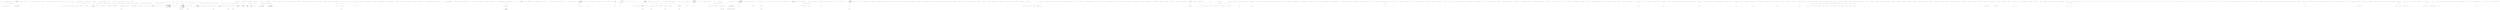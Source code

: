 digraph  {
m0_257 [cluster="System.Text.StringBuilder.Append(char)", file="HelpText.cs", label="Entry System.Text.StringBuilder.Append(char)", span="0-0"];
m0_102 [cluster="CommandLine.Text.HelpText.DefaultParsingErrorsHandler<T>(CommandLine.ParserResult<T>, CommandLine.Text.HelpText)", file="HelpText.cs", label="Entry CommandLine.Text.HelpText.DefaultParsingErrorsHandler<T>(CommandLine.ParserResult<T>, CommandLine.Text.HelpText)", span="285-285"];
m0_119 [cluster="CommandLine.Text.HelpText.DefaultParsingErrorsHandler<T>(CommandLine.ParserResult<T>, CommandLine.Text.HelpText)", file="HelpText.cs", label="throw new ArgumentNullException(''parserResult'');", span="287-287"];
m0_121 [cluster="CommandLine.Text.HelpText.DefaultParsingErrorsHandler<T>(CommandLine.ParserResult<T>, CommandLine.Text.HelpText)", file="HelpText.cs", label="throw new ArgumentNullException(''current'');", span="288-288"];
m0_127 [cluster="CommandLine.Text.HelpText.DefaultParsingErrorsHandler<T>(CommandLine.ParserResult<T>, CommandLine.Text.HelpText)", file="HelpText.cs", label="return current\r\n                .AddPreOptionsLine(\r\n                    string.Concat(Environment.NewLine, current.SentenceBuilder.ErrorsHeadingText()))\r\n                .AddPreOptionsLines(errors);", span="300-303"];
m0_124 [cluster="CommandLine.Text.HelpText.DefaultParsingErrorsHandler<T>(CommandLine.ParserResult<T>, CommandLine.Text.HelpText)", file="HelpText.cs", label="var errors = RenderParsingErrorsTextAsLines(parserResult,\r\n                current.SentenceBuilder.FormatError,\r\n                current.SentenceBuilder.FormatMutuallyExclusiveSetErrors,\r\n                2)", span="293-296"];
m0_118 [cluster="CommandLine.Text.HelpText.DefaultParsingErrorsHandler<T>(CommandLine.ParserResult<T>, CommandLine.Text.HelpText)", file="HelpText.cs", label="parserResult == null", span="287-287"];
m0_120 [cluster="CommandLine.Text.HelpText.DefaultParsingErrorsHandler<T>(CommandLine.ParserResult<T>, CommandLine.Text.HelpText)", file="HelpText.cs", label="current == null", span="288-288"];
m0_122 [cluster="CommandLine.Text.HelpText.DefaultParsingErrorsHandler<T>(CommandLine.ParserResult<T>, CommandLine.Text.HelpText)", file="HelpText.cs", label="((NotParsed<T>)parserResult).Errors.OnlyMeaningfulOnes().Empty()", span="290-290"];
m0_123 [cluster="CommandLine.Text.HelpText.DefaultParsingErrorsHandler<T>(CommandLine.ParserResult<T>, CommandLine.Text.HelpText)", file="HelpText.cs", label="return current;", span="291-291"];
m0_126 [cluster="CommandLine.Text.HelpText.DefaultParsingErrorsHandler<T>(CommandLine.ParserResult<T>, CommandLine.Text.HelpText)", file="HelpText.cs", label="return current;", span="298-298"];
m0_125 [cluster="CommandLine.Text.HelpText.DefaultParsingErrorsHandler<T>(CommandLine.ParserResult<T>, CommandLine.Text.HelpText)", file="HelpText.cs", label="errors.Empty()", span="297-297"];
m0_128 [cluster="CommandLine.Text.HelpText.DefaultParsingErrorsHandler<T>(CommandLine.ParserResult<T>, CommandLine.Text.HelpText)", file="HelpText.cs", label="Exit CommandLine.Text.HelpText.DefaultParsingErrorsHandler<T>(CommandLine.ParserResult<T>, CommandLine.Text.HelpText)", span="285-285"];
m0_129 [cluster="System.Collections.Generic.IEnumerable<TSource>.Empty<TSource>()", file="HelpText.cs", label="Entry System.Collections.Generic.IEnumerable<TSource>.Empty<TSource>()", span="31-31"];
m0_48 [cluster="System.Collections.Generic.IEnumerable<CommandLine.Error>.OnlyMeaningfulOnes()", file="HelpText.cs", label="Entry System.Collections.Generic.IEnumerable<CommandLine.Error>.OnlyMeaningfulOnes()", span="18-18"];
m0_58 [cluster="Unk.Any", file="HelpText.cs", label="Entry Unk.Any", span=""];
m0_0 [cluster="CommandLine.Text.HelpText.HelpText()", file="HelpText.cs", label="Entry CommandLine.Text.HelpText.HelpText()", span="36-36"];
m0_1 [cluster="CommandLine.Text.HelpText.HelpText()", file="HelpText.cs", label="Exit CommandLine.Text.HelpText.HelpText()", span="36-36"];
m0_379 [cluster="string.PadRight(int)", file="HelpText.cs", label="Entry string.PadRight(int)", span="0-0"];
m0_460 [cluster="T.ToStringInvariant<T>()", file="HelpText.cs", label="Entry T.ToStringInvariant<T>()", span="15-15"];
m0_324 [cluster="System.Tuple.Create<T1, T2>(T1, T2)", file="HelpText.cs", label="Entry System.Tuple.Create<T1, T2>(T1, T2)", span="0-0"];
m0_61 [cluster="CommandLine.Text.HelpText.AddOptions<T>(CommandLine.ParserResult<T>)", file="HelpText.cs", label="Entry CommandLine.Text.HelpText.AddOptions<T>(CommandLine.ParserResult<T>)", span="389-389"];
m0_175 [cluster="CommandLine.Text.HelpText.AddOptions<T>(CommandLine.ParserResult<T>)", file="HelpText.cs", label="throw new ArgumentNullException(''result'');", span="391-391"];
m0_174 [cluster="CommandLine.Text.HelpText.AddOptions<T>(CommandLine.ParserResult<T>)", file="HelpText.cs", label="result == null", span="391-391"];
m0_176 [cluster="CommandLine.Text.HelpText.AddOptions<T>(CommandLine.ParserResult<T>)", file="HelpText.cs", label="return AddOptionsImpl(\r\n                GetSpecificationsFromType(result.TypeInfo.Current),\r\n                SentenceBuilder.RequiredWord(),\r\n                MaximumDisplayWidth);", span="393-396"];
m0_177 [cluster="CommandLine.Text.HelpText.AddOptions<T>(CommandLine.ParserResult<T>)", file="HelpText.cs", label="Exit CommandLine.Text.HelpText.AddOptions<T>(CommandLine.ParserResult<T>)", span="389-389"];
m0_273 [cluster="System.Text.StringBuilder.SafeToString()", file="HelpText.cs", label="Entry System.Text.StringBuilder.SafeToString()", span="66-66"];
m0_272 [cluster="System.Text.StringBuilder.AppendWhen(bool, params string[])", file="HelpText.cs", label="Entry System.Text.StringBuilder.AppendWhen(bool, params string[])", span="9-9"];
m0_92 [cluster="CommandLine.TypeInfo.Create(System.Type)", file="HelpText.cs", label="Entry CommandLine.TypeInfo.Create(System.Type)", span="29-29"];
m0_90 [cluster="System.Collections.Generic.IEnumerable<TSource>.Single<TSource>()", file="HelpText.cs", label="Entry System.Collections.Generic.IEnumerable<TSource>.Single<TSource>()", span="0-0"];
m0_402 [cluster="System.Text.StringBuilder.AppendFormat(string, object)", file="HelpText.cs", label="Entry System.Text.StringBuilder.AppendFormat(string, object)", span="0-0"];
m0_135 [cluster="CommandLine.Text.HelpText.ToString()", file="HelpText.cs", label="Entry CommandLine.Text.HelpText.ToString()", span="580-580"];
m0_267 [cluster="CommandLine.Text.HelpText.ToString()", file="HelpText.cs", label="return\r\n                new StringBuilder(\r\n                    heading.SafeLength() + copyright.SafeLength() + preOptionsHelp.SafeLength() +\r\n                        optionsHelp.SafeLength() + ExtraLength).Append(heading)\r\n                    .AppendWhen(!string.IsNullOrEmpty(copyright), Environment.NewLine, copyright)\r\n                    .AppendWhen(preOptionsHelp.Length > 0, Environment.NewLine, preOptionsHelp.ToString())\r\n                    .AppendWhen(\r\n                        optionsHelp != null && optionsHelp.Length > 0,\r\n                        Environment.NewLine,\r\n                        Environment.NewLine,\r\n                        optionsHelp.SafeToString())\r\n                    .AppendWhen(postOptionsHelp.Length > 0, Environment.NewLine, postOptionsHelp.ToString())\r\n                .ToString();", span="583-595"];
m0_266 [cluster="CommandLine.Text.HelpText.ToString()", file="HelpText.cs", label="int ExtraLength = 10", span="582-582"];
m0_268 [cluster="CommandLine.Text.HelpText.ToString()", file="HelpText.cs", label="Exit CommandLine.Text.HelpText.ToString()", span="580-580"];
m0_269 [cluster="string.SafeLength()", file="HelpText.cs", label="Entry string.SafeLength()", span="50-50"];
m0_139 [cluster="CommandLine.Text.HelpText.AddPostOptionsLine(string)", file="HelpText.cs", label="Entry CommandLine.Text.HelpText.AddPostOptionsLine(string)", span="333-333"];
m0_140 [cluster="CommandLine.Text.HelpText.AddPostOptionsLine(string)", file="HelpText.cs", label="return AddLine(postOptionsHelp, value);", span="335-335"];
m0_141 [cluster="CommandLine.Text.HelpText.AddPostOptionsLine(string)", file="HelpText.cs", label="Exit CommandLine.Text.HelpText.AddPostOptionsLine(string)", span="333-333"];
m0_271 [cluster="string.IsNullOrEmpty(string)", file="HelpText.cs", label="Entry string.IsNullOrEmpty(string)", span="0-0"];
m0_474 [cluster="string.ToLowerInvariant()", file="HelpText.cs", label="Entry string.ToLowerInvariant()", span="0-0"];
m0_426 [cluster="CommandLine.Text.HelpText.GetMaxOptionLength(CommandLine.Core.OptionSpecification)", file="HelpText.cs", label="Entry CommandLine.Text.HelpText.GetMaxOptionLength(CommandLine.Core.OptionSpecification)", span="839-839"];
m0_437 [cluster="CommandLine.Text.HelpText.GetMaxOptionLength(CommandLine.Core.OptionSpecification)", file="HelpText.cs", label=AddDashesToOption, span="853-853"];
m0_442 [cluster="CommandLine.Text.HelpText.GetMaxOptionLength(CommandLine.Core.OptionSpecification)", file="HelpText.cs", label=AddDashesToOption, span="862-862"];
m0_436 [cluster="CommandLine.Text.HelpText.GetMaxOptionLength(CommandLine.Core.OptionSpecification)", file="HelpText.cs", label="++specLength", span="852-852"];
m0_438 [cluster="CommandLine.Text.HelpText.GetMaxOptionLength(CommandLine.Core.OptionSpecification)", file="HelpText.cs", label="++specLength", span="854-854"];
m0_439 [cluster="CommandLine.Text.HelpText.GetMaxOptionLength(CommandLine.Core.OptionSpecification)", file="HelpText.cs", label="specLength += metaLength", span="856-856"];
m0_441 [cluster="CommandLine.Text.HelpText.GetMaxOptionLength(CommandLine.Core.OptionSpecification)", file="HelpText.cs", label="specLength += spec.LongName.Length", span="861-861"];
m0_443 [cluster="CommandLine.Text.HelpText.GetMaxOptionLength(CommandLine.Core.OptionSpecification)", file="HelpText.cs", label="specLength += 2", span="863-863"];
m0_444 [cluster="CommandLine.Text.HelpText.GetMaxOptionLength(CommandLine.Core.OptionSpecification)", file="HelpText.cs", label="specLength += metaLength", span="865-865"];
m0_429 [cluster="CommandLine.Text.HelpText.GetMaxOptionLength(CommandLine.Core.OptionSpecification)", file="HelpText.cs", label="var specLength = 0", span="841-841"];
m0_432 [cluster="CommandLine.Text.HelpText.GetMaxOptionLength(CommandLine.Core.OptionSpecification)", file="HelpText.cs", label="var metaLength = 0", span="846-846"];
m0_430 [cluster="CommandLine.Text.HelpText.GetMaxOptionLength(CommandLine.Core.OptionSpecification)", file="HelpText.cs", label="var hasShort = spec.ShortName.Length > 0", span="843-843"];
m0_431 [cluster="CommandLine.Text.HelpText.GetMaxOptionLength(CommandLine.Core.OptionSpecification)", file="HelpText.cs", label="var hasLong = spec.LongName.Length > 0", span="844-844"];
m0_433 [cluster="CommandLine.Text.HelpText.GetMaxOptionLength(CommandLine.Core.OptionSpecification)", file="HelpText.cs", label="spec.MetaValue.Length > 0", span="847-847"];
m0_434 [cluster="CommandLine.Text.HelpText.GetMaxOptionLength(CommandLine.Core.OptionSpecification)", file="HelpText.cs", label="metaLength = spec.MetaValue.Length + 1", span="848-848"];
m0_435 [cluster="CommandLine.Text.HelpText.GetMaxOptionLength(CommandLine.Core.OptionSpecification)", file="HelpText.cs", label=hasShort, span="850-850"];
m0_440 [cluster="CommandLine.Text.HelpText.GetMaxOptionLength(CommandLine.Core.OptionSpecification)", file="HelpText.cs", label=hasLong, span="859-859"];
m0_446 [cluster="CommandLine.Text.HelpText.GetMaxOptionLength(CommandLine.Core.OptionSpecification)", file="HelpText.cs", label="specLength += 2", span="869-869"];
m0_447 [cluster="CommandLine.Text.HelpText.GetMaxOptionLength(CommandLine.Core.OptionSpecification)", file="HelpText.cs", label="return specLength;", span="871-871"];
m0_445 [cluster="CommandLine.Text.HelpText.GetMaxOptionLength(CommandLine.Core.OptionSpecification)", file="HelpText.cs", label="hasShort && hasLong", span="868-868"];
m0_448 [cluster="CommandLine.Text.HelpText.GetMaxOptionLength(CommandLine.Core.OptionSpecification)", file="HelpText.cs", label="Exit CommandLine.Text.HelpText.GetMaxOptionLength(CommandLine.Core.OptionSpecification)", span="839-839"];
m0_258 [cluster="CommandLine.Text.Example.GetFormatStylesOrDefault()", file="HelpText.cs", label="Entry CommandLine.Text.Example.GetFormatStylesOrDefault()", span="124-124"];
m0_325 [cluster="CommandLine.Text.HelpText.AdaptVerbsToSpecifications(System.Collections.Generic.IEnumerable<System.Type>)", file="HelpText.cs", label="return (from verbTuple in Verb.SelectFromTypes(types)\r\n                    select\r\n                        OptionSpecification.NewSwitch(\r\n                            string.Empty,\r\n                            verbTuple.Item1.Name,\r\n                            false,\r\n                            verbTuple.Item1.HelpText,\r\n                            string.Empty)).Concat(new[] { MakeHelpEntry(), MakeVersionEntry() });", span="664-671"];
m0_187 [cluster="CommandLine.Text.HelpText.AdaptVerbsToSpecifications(System.Collections.Generic.IEnumerable<System.Type>)", file="HelpText.cs", label="Entry CommandLine.Text.HelpText.AdaptVerbsToSpecifications(System.Collections.Generic.IEnumerable<System.Type>)", span="662-662"];
m0_326 [cluster="CommandLine.Text.HelpText.AdaptVerbsToSpecifications(System.Collections.Generic.IEnumerable<System.Type>)", file="HelpText.cs", label="Exit CommandLine.Text.HelpText.AdaptVerbsToSpecifications(System.Collections.Generic.IEnumerable<System.Type>)", span="662-662"];
m0_255 [cluster="CSharpx.Maybe<T>.FromJustOrFail<T>(System.Exception)", file="HelpText.cs", label="Entry CSharpx.Maybe<T>.FromJustOrFail<T>(System.Exception)", span="355-355"];
m0_381 [cluster="string.Trim()", file="HelpText.cs", label="Entry string.Trim()", span="0-0"];
m0_270 [cluster="System.Text.StringBuilder.SafeLength()", file="HelpText.cs", label="Entry System.Text.StringBuilder.SafeLength()", span="73-73"];
m0_327 [cluster="CommandLine.Core.Verb.SelectFromTypes(System.Collections.Generic.IEnumerable<System.Type>)", file="HelpText.cs", label="Entry CommandLine.Core.Verb.SelectFromTypes(System.Collections.Generic.IEnumerable<System.Type>)", span="43-43"];
m0_380 [cluster="string.FormatInvariant(params object[])", file="HelpText.cs", label="Entry string.FormatInvariant(params object[])", span="25-25"];
m0_23 [cluster="System.ArgumentNullException.ArgumentNullException(string)", file="HelpText.cs", label="Entry System.ArgumentNullException.ArgumentNullException(string)", span="0-0"];
m0_298 [cluster="string.Substring(int)", file="HelpText.cs", label="Entry string.Substring(int)", span="0-0"];
m0_200 [cluster="CommandLine.Text.HelpText.RenderParsingErrorsText<T>(CommandLine.ParserResult<T>, System.Func<CommandLine.Error, string>, System.Func<System.Collections.Generic.IEnumerable<CommandLine.MutuallyExclusiveSetError>, string>, int)", file="HelpText.cs", label="Entry CommandLine.Text.HelpText.RenderParsingErrorsText<T>(CommandLine.ParserResult<T>, System.Func<CommandLine.Error, string>, System.Func<System.Collections.Generic.IEnumerable<CommandLine.MutuallyExclusiveSetError>, string>, int)", span="458-458"];
m0_201 [cluster="CommandLine.Text.HelpText.RenderParsingErrorsText<T>(CommandLine.ParserResult<T>, System.Func<CommandLine.Error, string>, System.Func<System.Collections.Generic.IEnumerable<CommandLine.MutuallyExclusiveSetError>, string>, int)", file="HelpText.cs", label="return string.Join(\r\n                Environment.NewLine,\r\n                RenderParsingErrorsTextAsLines(parserResult, formatError, formatMutuallyExclusiveSetErrors, indent));", span="464-466"];
m0_202 [cluster="CommandLine.Text.HelpText.RenderParsingErrorsText<T>(CommandLine.ParserResult<T>, System.Func<CommandLine.Error, string>, System.Func<System.Collections.Generic.IEnumerable<CommandLine.MutuallyExclusiveSetError>, string>, int)", file="HelpText.cs", label="Exit CommandLine.Text.HelpText.RenderParsingErrorsText<T>(CommandLine.ParserResult<T>, System.Func<CommandLine.Error, string>, System.Func<System.Collections.Generic.IEnumerable<CommandLine.MutuallyExclusiveSetError>, string>, int)", span="458-458"];
m0_314 [cluster="System.Type.GetUsageData()", file="HelpText.cs", label="Entry System.Type.GetUsageData()", span="38-38"];
m0_323 [cluster="System.Reflection.MethodBase.Invoke(object, object[])", file="HelpText.cs", label="Entry System.Reflection.MethodBase.Invoke(object, object[])", span="0-0"];
m0_59 [cluster="System.Collections.Generic.IEnumerable<TSource>.ToArray<TSource>()", file="HelpText.cs", label="Entry System.Collections.Generic.IEnumerable<TSource>.ToArray<TSource>()", span="0-0"];
m0_401 [cluster="System.Text.StringBuilder.AppendWhen(bool, params char[])", file="HelpText.cs", label="Entry System.Text.StringBuilder.AppendWhen(bool, params char[])", span="18-18"];
m0_51 [cluster="CommandLine.Infrastructure.ReflectionHelper.GetAttribute<TAttribute>()", file="HelpText.cs", label="Entry CommandLine.Infrastructure.ReflectionHelper.GetAttribute<TAttribute>()", span="12-12"];
m0_130 [cluster="CommandLine.Text.HelpText.RenderParsingErrorsTextAsLines<T>(CommandLine.ParserResult<T>, System.Func<CommandLine.Error, string>, System.Func<System.Collections.Generic.IEnumerable<CommandLine.MutuallyExclusiveSetError>, string>, int)", file="HelpText.cs", label="Entry CommandLine.Text.HelpText.RenderParsingErrorsTextAsLines<T>(CommandLine.ParserResult<T>, System.Func<CommandLine.Error, string>, System.Func<System.Collections.Generic.IEnumerable<CommandLine.MutuallyExclusiveSetError>, string>, int)", span="477-477"];
m0_211 [cluster="CommandLine.Text.HelpText.RenderParsingErrorsTextAsLines<T>(CommandLine.ParserResult<T>, System.Func<CommandLine.Error, string>, System.Func<System.Collections.Generic.IEnumerable<CommandLine.MutuallyExclusiveSetError>, string>, int)", file="HelpText.cs", label="yield return line.ToString();", span="495-495"];
m0_212 [cluster="CommandLine.Text.HelpText.RenderParsingErrorsTextAsLines<T>(CommandLine.ParserResult<T>, System.Func<CommandLine.Error, string>, System.Func<System.Collections.Generic.IEnumerable<CommandLine.MutuallyExclusiveSetError>, string>, int)", file="HelpText.cs", label="var mutuallyErrs = \r\n                formatMutuallyExclusiveSetErrors(\r\n                    meaningfulErrors.OfType<MutuallyExclusiveSetError>())", span="498-500"];
m0_205 [cluster="CommandLine.Text.HelpText.RenderParsingErrorsTextAsLines<T>(CommandLine.ParserResult<T>, System.Func<CommandLine.Error, string>, System.Func<System.Collections.Generic.IEnumerable<CommandLine.MutuallyExclusiveSetError>, string>, int)", file="HelpText.cs", label="throw new ArgumentNullException(''parserResult'');", span="483-483"];
m0_210 [cluster="CommandLine.Text.HelpText.RenderParsingErrorsTextAsLines<T>(CommandLine.ParserResult<T>, System.Func<CommandLine.Error, string>, System.Func<System.Collections.Generic.IEnumerable<CommandLine.MutuallyExclusiveSetError>, string>, int)", file="HelpText.cs", label="var line = new StringBuilder(indent.Spaces())\r\n                    .Append(formatError(error))", span="493-494"];
m0_209 [cluster="CommandLine.Text.HelpText.RenderParsingErrorsTextAsLines<T>(CommandLine.ParserResult<T>, System.Func<CommandLine.Error, string>, System.Func<System.Collections.Generic.IEnumerable<CommandLine.MutuallyExclusiveSetError>, string>, int)", file="HelpText.cs", label="meaningfulErrors\r\n                .Where(e => e.Tag != ErrorType.MutuallyExclusiveSetError)", span="490-491"];
m0_206 [cluster="CommandLine.Text.HelpText.RenderParsingErrorsTextAsLines<T>(CommandLine.ParserResult<T>, System.Func<CommandLine.Error, string>, System.Func<System.Collections.Generic.IEnumerable<CommandLine.MutuallyExclusiveSetError>, string>, int)", file="HelpText.cs", label="var meaningfulErrors =\r\n                ((NotParsed<T>)parserResult).Errors.OnlyMeaningfulOnes()", span="485-486"];
m0_213 [cluster="CommandLine.Text.HelpText.RenderParsingErrorsTextAsLines<T>(CommandLine.ParserResult<T>, System.Func<CommandLine.Error, string>, System.Func<System.Collections.Generic.IEnumerable<CommandLine.MutuallyExclusiveSetError>, string>, int)", file="HelpText.cs", label="mutuallyErrs.Length > 0", span="501-501"];
m0_214 [cluster="CommandLine.Text.HelpText.RenderParsingErrorsTextAsLines<T>(CommandLine.ParserResult<T>, System.Func<CommandLine.Error, string>, System.Func<System.Collections.Generic.IEnumerable<CommandLine.MutuallyExclusiveSetError>, string>, int)", file="HelpText.cs", label="var lines = mutuallyErrs\r\n                    .Split(new[] { Environment.NewLine }, StringSplitOptions.None)", span="503-504"];
m0_204 [cluster="CommandLine.Text.HelpText.RenderParsingErrorsTextAsLines<T>(CommandLine.ParserResult<T>, System.Func<CommandLine.Error, string>, System.Func<System.Collections.Generic.IEnumerable<CommandLine.MutuallyExclusiveSetError>, string>, int)", file="HelpText.cs", label="parserResult == null", span="483-483"];
m0_208 [cluster="CommandLine.Text.HelpText.RenderParsingErrorsTextAsLines<T>(CommandLine.ParserResult<T>, System.Func<CommandLine.Error, string>, System.Func<System.Collections.Generic.IEnumerable<CommandLine.MutuallyExclusiveSetError>, string>, int)", file="HelpText.cs", label="yield break;", span="488-488"];
m0_216 [cluster="CommandLine.Text.HelpText.RenderParsingErrorsTextAsLines<T>(CommandLine.ParserResult<T>, System.Func<CommandLine.Error, string>, System.Func<System.Collections.Generic.IEnumerable<CommandLine.MutuallyExclusiveSetError>, string>, int)", file="HelpText.cs", label="yield return line;", span="506-506"];
m0_207 [cluster="CommandLine.Text.HelpText.RenderParsingErrorsTextAsLines<T>(CommandLine.ParserResult<T>, System.Func<CommandLine.Error, string>, System.Func<System.Collections.Generic.IEnumerable<CommandLine.MutuallyExclusiveSetError>, string>, int)", file="HelpText.cs", label="meaningfulErrors.Empty()", span="487-487"];
m0_215 [cluster="CommandLine.Text.HelpText.RenderParsingErrorsTextAsLines<T>(CommandLine.ParserResult<T>, System.Func<CommandLine.Error, string>, System.Func<System.Collections.Generic.IEnumerable<CommandLine.MutuallyExclusiveSetError>, string>, int)", file="HelpText.cs", label=lines, span="505-505"];
m0_217 [cluster="CommandLine.Text.HelpText.RenderParsingErrorsTextAsLines<T>(CommandLine.ParserResult<T>, System.Func<CommandLine.Error, string>, System.Func<System.Collections.Generic.IEnumerable<CommandLine.MutuallyExclusiveSetError>, string>, int)", file="HelpText.cs", label="Exit CommandLine.Text.HelpText.RenderParsingErrorsTextAsLines<T>(CommandLine.ParserResult<T>, System.Func<CommandLine.Error, string>, System.Func<System.Collections.Generic.IEnumerable<CommandLine.MutuallyExclusiveSetError>, string>, int)", span="477-477"];
m0_340 [cluster="CommandLine.Text.HelpText.AddOption(string, int, CommandLine.Core.Specification, int)", file="HelpText.cs", label="Entry CommandLine.Text.HelpText.AddOption(string, int, CommandLine.Core.Specification, int)", span="719-719"];
m0_353 [cluster="CommandLine.Text.HelpText.AddOption(string, int, CommandLine.Core.Specification, int)", file="HelpText.cs", label="optionHelpText += '' Valid values: '' + string.Join('', '', specification.EnumValues)", span="735-735"];
m0_350 [cluster="CommandLine.Text.HelpText.AddOption(string, int, CommandLine.Core.Specification, int)", file="HelpText.cs", label="optionsHelp\r\n                .Append(name.Length < maxLength ? name.ToString().PadRight(maxLength) : name.ToString())\r\n                .Append(''    '')", span="728-730"];
m0_354 [cluster="CommandLine.Text.HelpText.AddOption(string, int, CommandLine.Core.Specification, int)", file="HelpText.cs", label="specification.DefaultValue.Do(\r\n                defaultValue => optionHelpText = ''(Default: {0}) ''.FormatInvariant(FormatDefaultValue(defaultValue)) + optionHelpText)", span="737-738"];
m0_351 [cluster="CommandLine.Text.HelpText.AddOption(string, int, CommandLine.Core.Specification, int)", file="HelpText.cs", label="var optionHelpText = specification.HelpText", span="732-732"];
m0_352 [cluster="CommandLine.Text.HelpText.AddOption(string, int, CommandLine.Core.Specification, int)", file="HelpText.cs", label="addEnumValuesToHelpText && specification.EnumValues.Any()", span="734-734"];
m0_349 [cluster="CommandLine.Text.HelpText.AddOption(string, int, CommandLine.Core.Specification, int)", file="HelpText.cs", label="var name = new StringBuilder(maxLength)\r\n                .BimapIf(\r\n                    specification.Tag == SpecificationType.Option,\r\n                    it => it.Append(AddOptionName(maxLength, (OptionSpecification)specification)),\r\n                    it => it.Append(AddValueName(maxLength, (ValueSpecification)specification)))", span="722-726"];
m0_348 [cluster="CommandLine.Text.HelpText.AddOption(string, int, CommandLine.Core.Specification, int)", file="HelpText.cs", label="optionsHelp.Append(''  '')", span="721-721"];
m0_369 [cluster="CommandLine.Text.HelpText.AddOption(string, int, CommandLine.Core.Specification, int)", file="HelpText.cs", label="optionsHelp.Append(words[i].Substring(0, widthOfHelpText))", span="763-763"];
m0_375 [cluster="CommandLine.Text.HelpText.AddOption(string, int, CommandLine.Core.Specification, int)", file="HelpText.cs", label="optionsHelp\r\n                .Append(optionHelpText)\r\n                .Append(Environment.NewLine)\r\n                .AppendWhen(additionalNewLineAfterOption, Environment.NewLine)", span="778-781"];
m0_363 [cluster="CommandLine.Text.HelpText.AddOption(string, int, CommandLine.Core.Specification, int)", file="HelpText.cs", label="optionsHelp.Append(words[i])", span="753-753"];
m0_366 [cluster="CommandLine.Text.HelpText.AddOption(string, int, CommandLine.Core.Specification, int)", file="HelpText.cs", label="optionsHelp.Append('' '')", span="757-757"];
m0_355 [cluster="CommandLine.Text.HelpText.AddOption(string, int, CommandLine.Core.Specification, int)", file="HelpText.cs", label="specification.Required", span="740-740"];
m0_356 [cluster="CommandLine.Text.HelpText.AddOption(string, int, CommandLine.Core.Specification, int)", file="HelpText.cs", label="optionHelpText = ''{0} ''.FormatInvariant(requiredWord) + optionHelpText", span="741-741"];
m0_357 [cluster="CommandLine.Text.HelpText.AddOption(string, int, CommandLine.Core.Specification, int)", file="HelpText.cs", label="!string.IsNullOrEmpty(optionHelpText)", span="743-743"];
m0_359 [cluster="CommandLine.Text.HelpText.AddOption(string, int, CommandLine.Core.Specification, int)", file="HelpText.cs", label="var words = optionHelpText.Split(' ')", span="748-748"];
m0_372 [cluster="CommandLine.Text.HelpText.AddOption(string, int, CommandLine.Core.Specification, int)", file="HelpText.cs", label="optionHelpText = optionHelpText.Substring(Math.Min(wordBuffer, optionHelpText.Length)).Trim()", span="771-771"];
m0_358 [cluster="CommandLine.Text.HelpText.AddOption(string, int, CommandLine.Core.Specification, int)", file="HelpText.cs", label="var wordBuffer = 0", span="747-747"];
m0_362 [cluster="CommandLine.Text.HelpText.AddOption(string, int, CommandLine.Core.Specification, int)", file="HelpText.cs", label="words[i].Length < (widthOfHelpText - wordBuffer)", span="751-751"];
m0_365 [cluster="CommandLine.Text.HelpText.AddOption(string, int, CommandLine.Core.Specification, int)", file="HelpText.cs", label="(widthOfHelpText - wordBuffer) > 1 && i != words.Length - 1", span="755-755"];
m0_368 [cluster="CommandLine.Text.HelpText.AddOption(string, int, CommandLine.Core.Specification, int)", file="HelpText.cs", label="words[i].Length >= widthOfHelpText && wordBuffer == 0", span="761-761"];
m0_370 [cluster="CommandLine.Text.HelpText.AddOption(string, int, CommandLine.Core.Specification, int)", file="HelpText.cs", label="wordBuffer = widthOfHelpText", span="764-764"];
m0_373 [cluster="CommandLine.Text.HelpText.AddOption(string, int, CommandLine.Core.Specification, int)", file="HelpText.cs", label="optionsHelp.AppendWhen(optionHelpText.Length > 0, Environment.NewLine,\r\n                        new string(' ', maxLength + 6))", span="772-773"];
m0_374 [cluster="CommandLine.Text.HelpText.AddOption(string, int, CommandLine.Core.Specification, int)", file="HelpText.cs", label="optionHelpText.Length > widthOfHelpText", span="775-775"];
m0_376 [cluster="CommandLine.Text.HelpText.AddOption(string, int, CommandLine.Core.Specification, int)", file="HelpText.cs", label="return this;", span="783-783"];
m0_360 [cluster="CommandLine.Text.HelpText.AddOption(string, int, CommandLine.Core.Specification, int)", file="HelpText.cs", label="var i = 0", span="749-749"];
m0_364 [cluster="CommandLine.Text.HelpText.AddOption(string, int, CommandLine.Core.Specification, int)", file="HelpText.cs", label="wordBuffer += words[i].Length", span="754-754"];
m0_367 [cluster="CommandLine.Text.HelpText.AddOption(string, int, CommandLine.Core.Specification, int)", file="HelpText.cs", label="wordBuffer++", span="758-758"];
m0_361 [cluster="CommandLine.Text.HelpText.AddOption(string, int, CommandLine.Core.Specification, int)", file="HelpText.cs", label="i < words.Length", span="749-749"];
m0_371 [cluster="CommandLine.Text.HelpText.AddOption(string, int, CommandLine.Core.Specification, int)", file="HelpText.cs", label="i++", span="749-749"];
m0_377 [cluster="CommandLine.Text.HelpText.AddOption(string, int, CommandLine.Core.Specification, int)", file="HelpText.cs", label="Exit CommandLine.Text.HelpText.AddOption(string, int, CommandLine.Core.Specification, int)", span="719-719"];
m0_403 [cluster="System.Text.StringBuilder.AppendFormatWhen(bool, string, params object[])", file="HelpText.cs", label="Entry System.Text.StringBuilder.AppendFormatWhen(bool, string, params object[])", span="27-27"];
m0_344 [cluster="CommandLine.Text.HelpText.MakeVersionEntry()", file="HelpText.cs", label="Exit CommandLine.Text.HelpText.MakeVersionEntry()", span="702-702"];
m0_343 [cluster="CommandLine.Text.HelpText.MakeVersionEntry()", file="HelpText.cs", label="return OptionSpecification.NewSwitch(\r\n                string.Empty,\r\n                ''version'',\r\n                false,\r\n                sentenceBuilder.VersionCommandText(AddDashesToOption),\r\n                string.Empty);", span="704-709"];
m0_306 [cluster="CommandLine.Text.HelpText.MakeVersionEntry()", file="HelpText.cs", label="Entry CommandLine.Text.HelpText.MakeVersionEntry()", span="702-702"];
m0_131 [cluster="string.Concat(string, string)", file="HelpText.cs", label="Entry string.Concat(string, string)", span="0-0"];
m0_309 [cluster="lambda expression", file="HelpText.cs", label="Entry lambda expression", span="642-642"];
m0_316 [cluster="lambda expression", file="HelpText.cs", label="Entry lambda expression", span="651-659"];
m0_319 [cluster="lambda expression", color=green, community=0, file="HelpText.cs", label="var examples = (IEnumerable<Example>)prop.GetGetMethod().Invoke(null, null)", prediction=0, span="656-656"];
m0_317 [cluster="lambda expression", file="HelpText.cs", label="var prop = tuple.Item1", span="653-653"];
m0_318 [cluster="lambda expression", file="HelpText.cs", label="var attr = tuple.Item2", span="654-654"];
m0_320 [cluster="lambda expression", color=green, community=0, file="HelpText.cs", label="return Tuple.Create(attr, examples);", prediction=1, span="658-658"];
m0_321 [cluster="lambda expression", file="HelpText.cs", label="Exit lambda expression", span="651-659"];
m0_69 [cluster="lambda expression", file="HelpText.cs", label="Entry lambda expression", span="236-236"];
m0_261 [cluster="lambda expression", file="HelpText.cs", label="Entry lambda expression", span="565-570"];
m0_262 [cluster="lambda expression", file="HelpText.cs", label="config.PreferShortName = s.PreferShortName", span="567-567"];
m0_263 [cluster="lambda expression", file="HelpText.cs", label="config.GroupSwitches = s.GroupSwitches", span="568-568"];
m0_264 [cluster="lambda expression", file="HelpText.cs", label="config.UseEqualToken = s.UseEqualToken", span="569-569"];
m0_231 [cluster="lambda expression", file="HelpText.cs", label="Entry lambda expression", span="518-518"];
m0_100 [cluster="lambda expression", file="HelpText.cs", label="DefaultParsingErrorsHandler(parserResult, current)", span="271-271"];
m0_113 [cluster="lambda expression", file="HelpText.cs", label="DefaultParsingErrorsHandler(parserResult, current)", span="277-277"];
m0_99 [cluster="lambda expression", file="HelpText.cs", label="Entry lambda expression", span="271-271"];
m0_103 [cluster="lambda expression", file="HelpText.cs", label="Entry lambda expression", span="271-271"];
m0_106 [cluster="lambda expression", file="HelpText.cs", label="Entry lambda expression", span="276-276"];
m0_109 [cluster="lambda expression", file="HelpText.cs", label="Entry lambda expression", span="276-276"];
m0_112 [cluster="lambda expression", file="HelpText.cs", label="Entry lambda expression", span="277-277"];
m0_115 [cluster="lambda expression", file="HelpText.cs", label="Entry lambda expression", span="277-277"];
m0_63 [cluster="lambda expression", file="HelpText.cs", label="license.AddToHelpText(auto, true)", span="220-220"];
m0_67 [cluster="lambda expression", file="HelpText.cs", label="usage.AddToHelpText(auto, true)", span="233-233"];
m0_70 [cluster="lambda expression", file="HelpText.cs", label="auto.AddPreOptionsLines(lines)", span="236-236"];
m0_73 [cluster="lambda expression", file="HelpText.cs", label="Entry lambda expression", span="239-239"];
m0_62 [cluster="lambda expression", file="HelpText.cs", label="Entry lambda expression", span="220-220"];
m0_66 [cluster="lambda expression", file="HelpText.cs", label="Entry lambda expression", span="233-233"];
m0_71 [cluster="lambda expression", file="HelpText.cs", label="Exit lambda expression", span="236-236"];
m0_398 [cluster="lambda expression", file="HelpText.cs", label="Entry lambda expression", span="792-796"];
m0_404 [cluster="lambda expression", file="HelpText.cs", label="Entry lambda expression", span="799-802"];
m0_409 [cluster="lambda expression", file="HelpText.cs", label="Entry lambda expression", span="811-811"];
m0_413 [cluster="lambda expression", file="HelpText.cs", label="Entry lambda expression", span="812-812"];
m0_384 [cluster="lambda expression", file="HelpText.cs", label="it.Append(AddOptionName(maxLength, (OptionSpecification)specification))", span="725-725"];
m0_388 [cluster="lambda expression", file="HelpText.cs", label="it.Append(AddValueName(maxLength, (ValueSpecification)specification))", span="726-726"];
m0_265 [cluster="lambda expression", file="HelpText.cs", label="Exit lambda expression", span="565-570"];
m0_233 [cluster="lambda expression", file="HelpText.cs", label="Exit lambda expression", span="518-518"];
m0_232 [cluster="lambda expression", file="HelpText.cs", label=example, span="518-518"];
m0_107 [cluster="lambda expression", file="HelpText.cs", label="DefaultParsingErrorsHandler(pr, current)", span="276-276"];
m0_101 [cluster="lambda expression", file="HelpText.cs", label="Exit lambda expression", span="271-271"];
m0_114 [cluster="lambda expression", file="HelpText.cs", label="Exit lambda expression", span="277-277"];
m0_148 [cluster="lambda expression", file="HelpText.cs", label="AddPreOptionsLine(line)", span="345-345"];
m0_164 [cluster="lambda expression", file="HelpText.cs", label="AddPreOptionsLine(line)", span="368-368"];
m0_96 [cluster="lambda expression", file="HelpText.cs", label="Entry lambda expression", span="270-270"];
m0_105 [cluster="lambda expression", file="HelpText.cs", label="Exit lambda expression", span="271-271"];
m0_104 [cluster="lambda expression", file="HelpText.cs", label=e, span="271-271"];
m0_108 [cluster="lambda expression", file="HelpText.cs", label="Exit lambda expression", span="276-276"];
m0_111 [cluster="lambda expression", file="HelpText.cs", label="Exit lambda expression", span="276-276"];
m0_110 [cluster="lambda expression", file="HelpText.cs", label=e, span="276-276"];
m0_117 [cluster="lambda expression", file="HelpText.cs", label="Exit lambda expression", span="277-277"];
m0_116 [cluster="lambda expression", file="HelpText.cs", label=e, span="277-277"];
m0_64 [cluster="lambda expression", file="HelpText.cs", label="Exit lambda expression", span="220-220"];
m0_68 [cluster="lambda expression", file="HelpText.cs", label="Exit lambda expression", span="233-233"];
m0_75 [cluster="lambda expression", file="HelpText.cs", label="Exit lambda expression", span="239-239"];
m0_74 [cluster="lambda expression", file="HelpText.cs", label="e.Tag == ErrorType.NoVerbSelectedError", span="239-239"];
m0_147 [cluster="lambda expression", file="HelpText.cs", label="Entry lambda expression", span="345-345"];
m0_391 [cluster="lambda expression", file="HelpText.cs", label="Entry lambda expression", span="738-738"];
m0_392 [cluster="lambda expression", file="HelpText.cs", label="optionHelpText = ''(Default: {0}) ''.FormatInvariant(FormatDefaultValue(defaultValue)) + optionHelpText", span="738-738"];
m0_338 [cluster="lambda expression", file="HelpText.cs", label="AddOption(requiredWord, maxLength, option, remainingSpace)", span="687-687"];
m0_224 [cluster="lambda expression", file="HelpText.cs", label="Entry lambda expression", span="491-491"];
m0_155 [cluster="lambda expression", file="HelpText.cs", label="AddPostOptionsLine(line)", span="356-356"];
m0_172 [cluster="lambda expression", file="HelpText.cs", label="AddPostOptionsLine(line)", span="380-380"];
m0_399 [cluster="lambda expression", file="HelpText.cs", label="it\r\n                            .AppendWhen(addDashesToOption, '-')\r\n                            .AppendFormat(''{0}'', specification.ShortName)\r\n                            .AppendFormatWhen(specification.MetaValue.Length > 0, '' {0}'', specification.MetaValue)\r\n                            .AppendWhen(specification.LongName.Length > 0, '', '')", span="792-796"];
m0_405 [cluster="lambda expression", file="HelpText.cs", label="it\r\n                            .AppendWhen(addDashesToOption, ''--'')\r\n                            .AppendFormat(''{0}'', specification.LongName)\r\n                            .AppendFormatWhen(specification.MetaValue.Length > 0, ''={0}'', specification.MetaValue)", span="799-802"];
m0_423 [cluster="lambda expression", file="HelpText.cs", label="var specLength = spec.Tag == SpecificationType.Option\r\n                            ? GetMaxOptionLength((OptionSpecification)spec)\r\n                            : GetMaxValueLength((ValueSpecification)spec)", span="830-832"];
m0_383 [cluster="lambda expression", file="HelpText.cs", label="Entry lambda expression", span="725-725"];
m0_387 [cluster="lambda expression", file="HelpText.cs", label="Entry lambda expression", span="726-726"];
m0_400 [cluster="lambda expression", file="HelpText.cs", label="Exit lambda expression", span="792-796"];
m0_406 [cluster="lambda expression", file="HelpText.cs", label="Exit lambda expression", span="799-802"];
m0_410 [cluster="lambda expression", file="HelpText.cs", label="it.AppendFormat(''{0} (pos. {1})'', specification.MetaName, specification.Index)", span="811-811"];
m0_414 [cluster="lambda expression", file="HelpText.cs", label="it.AppendFormat(''value pos. {0}'', specification.Index)", span="812-812"];
m0_411 [cluster="lambda expression", file="HelpText.cs", label="Exit lambda expression", span="811-811"];
m0_415 [cluster="lambda expression", file="HelpText.cs", label="Exit lambda expression", span="812-812"];
m0_385 [cluster="lambda expression", file="HelpText.cs", label="Exit lambda expression", span="725-725"];
m0_389 [cluster="lambda expression", file="HelpText.cs", label="Exit lambda expression", span="726-726"];
m0_93 [cluster="lambda expression", file="HelpText.cs", label="Entry lambda expression", span="267-267"];
m0_149 [cluster="lambda expression", file="HelpText.cs", label="Exit lambda expression", span="345-345"];
m0_163 [cluster="lambda expression", file="HelpText.cs", label="Entry lambda expression", span="368-368"];
m0_165 [cluster="lambda expression", file="HelpText.cs", label="Exit lambda expression", span="368-368"];
m0_98 [cluster="lambda expression", file="HelpText.cs", label="Exit lambda expression", span="270-270"];
m0_97 [cluster="lambda expression", file="HelpText.cs", label="e.Tag == ErrorType.HelpVerbRequestedError", span="270-270"];
m0_393 [cluster="lambda expression", file="HelpText.cs", label="Exit lambda expression", span="738-738"];
m0_337 [cluster="lambda expression", file="HelpText.cs", label="Entry lambda expression", span="686-687"];
m0_339 [cluster="lambda expression", file="HelpText.cs", label="Exit lambda expression", span="686-687"];
m0_226 [cluster="lambda expression", file="HelpText.cs", label="Exit lambda expression", span="491-491"];
m0_225 [cluster="lambda expression", file="HelpText.cs", label="e.Tag != ErrorType.MutuallyExclusiveSetError", span="491-491"];
m0_154 [cluster="lambda expression", file="HelpText.cs", label="Entry lambda expression", span="356-356"];
m0_156 [cluster="lambda expression", file="HelpText.cs", label="Exit lambda expression", span="356-356"];
m0_171 [cluster="lambda expression", file="HelpText.cs", label="Entry lambda expression", span="380-380"];
m0_173 [cluster="lambda expression", file="HelpText.cs", label="Exit lambda expression", span="380-380"];
m0_422 [cluster="lambda expression", file="HelpText.cs", label="Entry lambda expression", span="828-835"];
m0_424 [cluster="lambda expression", file="HelpText.cs", label="return Math.Max(length, specLength);", span="834-834"];
m0_95 [cluster="lambda expression", file="HelpText.cs", label="Exit lambda expression", span="267-267"];
m0_94 [cluster="lambda expression", file="HelpText.cs", label="e.Tag == ErrorType.VersionRequestedError", span="267-267"];
m0_425 [cluster="lambda expression", file="HelpText.cs", label="Exit lambda expression", span="828-835"];
m0_310 [cluster="lambda expression", file="HelpText.cs", label="v.Index", span="642-642"];
m0_311 [cluster="lambda expression", file="HelpText.cs", label="Exit lambda expression", span="642-642"];
m0_397 [cluster="System.Text.StringBuilder.MapIf(bool, System.Func<System.Text.StringBuilder, System.Text.StringBuilder>)", file="HelpText.cs", label="Entry System.Text.StringBuilder.MapIf(bool, System.Func<System.Text.StringBuilder, System.Text.StringBuilder>)", span="49-49"];
m0_88 [cluster="System.ArgumentException.ArgumentException(string, string)", file="HelpText.cs", label="Entry System.ArgumentException.ArgumentException(string, string)", span="0-0"];
m0_386 [cluster="CommandLine.Text.HelpText.AddOptionName(int, CommandLine.Core.OptionSpecification)", file="HelpText.cs", label="Entry CommandLine.Text.HelpText.AddOptionName(int, CommandLine.Core.OptionSpecification)", span="786-786"];
m0_395 [cluster="CommandLine.Text.HelpText.AddOptionName(int, CommandLine.Core.OptionSpecification)", file="HelpText.cs", label="return\r\n                new StringBuilder(maxLength)\r\n                    .MapIf(\r\n                        specification.ShortName.Length > 0,\r\n                        it => it\r\n                            .AppendWhen(addDashesToOption, '-')\r\n                            .AppendFormat(''{0}'', specification.ShortName)\r\n                            .AppendFormatWhen(specification.MetaValue.Length > 0, '' {0}'', specification.MetaValue)\r\n                            .AppendWhen(specification.LongName.Length > 0, '', ''))\r\n                    .MapIf(\r\n                        specification.LongName.Length > 0,\r\n                        it => it\r\n                            .AppendWhen(addDashesToOption, ''--'')\r\n                            .AppendFormat(''{0}'', specification.LongName)\r\n                            .AppendFormatWhen(specification.MetaValue.Length > 0, ''={0}'', specification.MetaValue))\r\n                    .ToString();", span="788-803"];
m0_396 [cluster="CommandLine.Text.HelpText.AddOptionName(int, CommandLine.Core.OptionSpecification)", file="HelpText.cs", label="Exit CommandLine.Text.HelpText.AddOptionName(int, CommandLine.Core.OptionSpecification)", span="786-786"];
m0_473 [cluster="T.ToStringLocal<T>()", file="HelpText.cs", label="Entry T.ToStringLocal<T>()", span="20-20"];
m0_4 [cluster="CommandLine.Text.HelpText.HelpText(string)", file="HelpText.cs", label="Entry CommandLine.Text.HelpText.HelpText(string)", span="59-59"];
m0_5 [cluster="CommandLine.Text.HelpText.HelpText(string)", file="HelpText.cs", label="Exit CommandLine.Text.HelpText.HelpText(string)", span="59-59"];
m0_329 [cluster="Unk.Concat", file="HelpText.cs", label="Entry Unk.Concat", span=""];
m0_476 [cluster="System.Text.StringBuilder.ToString(int, int)", file="HelpText.cs", label="Entry System.Text.StringBuilder.ToString(int, int)", span="0-0"];
m0_76 [cluster="CommandLine.Text.HelpText.AutoBuild<T>(CommandLine.ParserResult<T>)", file="HelpText.cs", label="Entry CommandLine.Text.HelpText.AutoBuild<T>(CommandLine.ParserResult<T>)", span="260-260"];
m0_83 [cluster="CommandLine.Text.HelpText.AutoBuild<T>(CommandLine.ParserResult<T>)", file="HelpText.cs", label="return AutoBuild(parserResult, current => DefaultParsingErrorsHandler(parserResult, current), e => e);", span="271-271"];
m0_86 [cluster="CommandLine.Text.HelpText.AutoBuild<T>(CommandLine.ParserResult<T>)", file="HelpText.cs", label="return err.Matched\r\n                ? AutoBuild(pr, current => DefaultParsingErrorsHandler(pr, current), e => e)\r\n                : AutoBuild(parserResult, current => DefaultParsingErrorsHandler(parserResult, current), e => e, true);", span="275-277"];
m0_77 [cluster="CommandLine.Text.HelpText.AutoBuild<T>(CommandLine.ParserResult<T>)", file="HelpText.cs", label="parserResult.Tag != ParserResultType.NotParsed", span="262-262"];
m0_79 [cluster="CommandLine.Text.HelpText.AutoBuild<T>(CommandLine.ParserResult<T>)", file="HelpText.cs", label="var errors = ((NotParsed<T>)parserResult).Errors", span="265-265"];
m0_82 [cluster="CommandLine.Text.HelpText.AutoBuild<T>(CommandLine.ParserResult<T>)", file="HelpText.cs", label="!errors.Any(e => e.Tag == ErrorType.HelpVerbRequestedError)", span="270-270"];
m0_84 [cluster="CommandLine.Text.HelpText.AutoBuild<T>(CommandLine.ParserResult<T>)", file="HelpText.cs", label="var err = errors.OfType<HelpVerbRequestedError>().Single()", span="273-273"];
m0_85 [cluster="CommandLine.Text.HelpText.AutoBuild<T>(CommandLine.ParserResult<T>)", file="HelpText.cs", label="var pr = new NotParsed<object>(TypeInfo.Create(err.Type), Enumerable.Empty<Error>())", span="274-274"];
m0_78 [cluster="CommandLine.Text.HelpText.AutoBuild<T>(CommandLine.ParserResult<T>)", file="HelpText.cs", label="throw new ArgumentException(''Excepting NotParsed<T> type.'', ''parserResult'');", span="263-263"];
m0_81 [cluster="CommandLine.Text.HelpText.AutoBuild<T>(CommandLine.ParserResult<T>)", file="HelpText.cs", label="return new HelpText(HeadingInfo.Default).AddPreOptionsLine(Environment.NewLine);", span="268-268"];
m0_80 [cluster="CommandLine.Text.HelpText.AutoBuild<T>(CommandLine.ParserResult<T>)", file="HelpText.cs", label="errors.Any(e => e.Tag == ErrorType.VersionRequestedError)", span="267-267"];
m0_87 [cluster="CommandLine.Text.HelpText.AutoBuild<T>(CommandLine.ParserResult<T>)", file="HelpText.cs", label="Exit CommandLine.Text.HelpText.AutoBuild<T>(CommandLine.ParserResult<T>)", span="260-260"];
m0_220 [cluster="int.Spaces()", file="HelpText.cs", label="Entry int.Spaces()", span="35-35"];
m0_65 [cluster="CommandLine.Text.MultilineTextAttribute.AddToHelpText(CommandLine.Text.HelpText, bool)", file="HelpText.cs", label="Entry CommandLine.Text.MultilineTextAttribute.AddToHelpText(CommandLine.Text.HelpText, bool)", span="155-155"];
m0_223 [cluster="System.Text.StringBuilder.ToString()", file="HelpText.cs", label="Entry System.Text.StringBuilder.ToString()", span="0-0"];
m0_254 [cluster="CSharpx.Maybe<T>.MatchNothing()", file="HelpText.cs", label="Entry CSharpx.Maybe<T>.MatchNothing()", span="57-57"];
m0_475 [cluster="System.Text.StringBuilder.StringBuilder()", file="HelpText.cs", label="Entry System.Text.StringBuilder.StringBuilder()", span="0-0"];
m0_166 [cluster="CommandLine.Text.HelpText.AddPostOptionsText(string)", file="HelpText.cs", label="Entry CommandLine.Text.HelpText.AddPostOptionsText(string)", span="377-377"];
m0_168 [cluster="CommandLine.Text.HelpText.AddPostOptionsText(string)", file="HelpText.cs", label="lines.ForEach(line => AddPostOptionsLine(line))", span="380-380"];
m0_169 [cluster="CommandLine.Text.HelpText.AddPostOptionsText(string)", file="HelpText.cs", label="return this;", span="381-381"];
m0_167 [cluster="CommandLine.Text.HelpText.AddPostOptionsText(string)", file="HelpText.cs", label="var lines = text.Split(new[] { Environment.NewLine }, StringSplitOptions.None)", span="379-379"];
m0_170 [cluster="CommandLine.Text.HelpText.AddPostOptionsText(string)", file="HelpText.cs", label="Exit CommandLine.Text.HelpText.AddPostOptionsText(string)", span="377-377"];
m0_60 [cluster="CommandLine.Text.HelpText.AddVerbs(params System.Type[])", file="HelpText.cs", label="Entry CommandLine.Text.HelpText.AddVerbs(params System.Type[])", span="405-405"];
m0_181 [cluster="CommandLine.Text.HelpText.AddVerbs(params System.Type[])", file="HelpText.cs", label="throw new ArgumentNullException(''types'');", span="407-407"];
m0_180 [cluster="CommandLine.Text.HelpText.AddVerbs(params System.Type[])", file="HelpText.cs", label="types == null", span="407-407"];
m0_182 [cluster="CommandLine.Text.HelpText.AddVerbs(params System.Type[])", file="HelpText.cs", label="types.Length == 0", span="408-408"];
m0_184 [cluster="CommandLine.Text.HelpText.AddVerbs(params System.Type[])", file="HelpText.cs", label="return AddOptionsImpl(\r\n                AdaptVerbsToSpecifications(types),\r\n                SentenceBuilder.RequiredWord(),\r\n                MaximumDisplayWidth);", span="410-413"];
m0_183 [cluster="CommandLine.Text.HelpText.AddVerbs(params System.Type[])", file="HelpText.cs", label="throw new ArgumentOutOfRangeException(''types'');", span="408-408"];
m0_185 [cluster="CommandLine.Text.HelpText.AddVerbs(params System.Type[])", file="HelpText.cs", label="Exit CommandLine.Text.HelpText.AddVerbs(params System.Type[])", span="405-405"];
m0_253 [cluster="CommandLine.Text.HelpText.GetUsageFromType(System.Type)", file="HelpText.cs", label="Entry CommandLine.Text.HelpText.GetUsageFromType(System.Type)", span="648-648"];
m0_312 [cluster="CommandLine.Text.HelpText.GetUsageFromType(System.Type)", color=green, community=0, file="HelpText.cs", label="return type.GetUsageData().Map(\r\n                tuple =>\r\n                {\r\n                    var prop = tuple.Item1;\r\n                    var attr = tuple.Item2;\r\n\r\n                    var examples = (IEnumerable<Example>)prop.GetGetMethod().Invoke(null, null);\r\n\r\n                    return Tuple.Create(attr, examples);\r\n                });", prediction=2, span="650-659"];
m0_313 [cluster="CommandLine.Text.HelpText.GetUsageFromType(System.Type)", file="HelpText.cs", label="Exit CommandLine.Text.HelpText.GetUsageFromType(System.Type)", span="648-648"];
m0_162 [cluster="string.Split(string[], System.StringSplitOptions)", file="HelpText.cs", label="Entry string.Split(string[], System.StringSplitOptions)", span="0-0"];
m0_203 [cluster="string.Join(string, System.Collections.Generic.IEnumerable<string>)", file="HelpText.cs", label="Entry string.Join(string, System.Collections.Generic.IEnumerable<string>)", span="0-0"];
m0_227 [cluster="CommandLine.Text.HelpText.RenderUsageText<T>(CommandLine.ParserResult<T>)", file="HelpText.cs", label="Entry CommandLine.Text.HelpText.RenderUsageText<T>(CommandLine.ParserResult<T>)", span="516-516"];
m0_228 [cluster="CommandLine.Text.HelpText.RenderUsageText<T>(CommandLine.ParserResult<T>)", file="HelpText.cs", label="return RenderUsageText(parserResult, example => example);", span="518-518"];
m0_229 [cluster="CommandLine.Text.HelpText.RenderUsageText<T>(CommandLine.ParserResult<T>)", file="HelpText.cs", label="Exit CommandLine.Text.HelpText.RenderUsageText<T>(CommandLine.ParserResult<T>)", span="516-516"];
m0_146 [cluster="System.Collections.Generic.IEnumerable<T>.ForEach<T>(System.Action<T>)", file="HelpText.cs", label="Entry System.Collections.Generic.IEnumerable<T>.ForEach<T>(System.Action<T>)", span="231-231"];
m0_295 [cluster="string.Split(params char[])", file="HelpText.cs", label="Entry string.Split(params char[])", span="0-0"];
m0_24 [cluster="System.Text.StringBuilder.StringBuilder(int)", file="HelpText.cs", label="Entry System.Text.StringBuilder.StringBuilder(int)", span="0-0"];
m0_328 [cluster="CommandLine.Core.OptionSpecification.NewSwitch(string, string, bool, string, string)", file="HelpText.cs", label="Entry CommandLine.Core.OptionSpecification.NewSwitch(string, string, bool, string, string)", span="45-45"];
m0_394 [cluster="CommandLine.Text.HelpText.FormatDefaultValue<T>(T)", file="HelpText.cs", label="Entry CommandLine.Text.HelpText.FormatDefaultValue<T>(T)", span="894-894"];
m0_470 [cluster="CommandLine.Text.HelpText.FormatDefaultValue<T>(T)", file="HelpText.cs", label="builder\r\n                    .Append(item.ToStringLocal())\r\n                    .Append('' '')", span="908-910"];
m0_469 [cluster="CommandLine.Text.HelpText.FormatDefaultValue<T>(T)", file="HelpText.cs", label=asEnumerable, span="907-907"];
m0_468 [cluster="CommandLine.Text.HelpText.FormatDefaultValue<T>(T)", file="HelpText.cs", label="var builder = new StringBuilder()", span="906-906"];
m0_461 [cluster="CommandLine.Text.HelpText.FormatDefaultValue<T>(T)", file="HelpText.cs", label="value is bool", span="896-896"];
m0_462 [cluster="CommandLine.Text.HelpText.FormatDefaultValue<T>(T)", file="HelpText.cs", label="return value.ToStringLocal().ToLowerInvariant();", span="897-897"];
m0_463 [cluster="CommandLine.Text.HelpText.FormatDefaultValue<T>(T)", file="HelpText.cs", label="value is string", span="899-899"];
m0_464 [cluster="CommandLine.Text.HelpText.FormatDefaultValue<T>(T)", file="HelpText.cs", label="return value.ToStringLocal();", span="900-900"];
m0_465 [cluster="CommandLine.Text.HelpText.FormatDefaultValue<T>(T)", file="HelpText.cs", label="var asEnumerable = value as IEnumerable", span="902-902"];
m0_467 [cluster="CommandLine.Text.HelpText.FormatDefaultValue<T>(T)", file="HelpText.cs", label="return value.ToStringLocal();", span="904-904"];
m0_471 [cluster="CommandLine.Text.HelpText.FormatDefaultValue<T>(T)", file="HelpText.cs", label="return builder.Length > 0\r\n                ? builder.ToString(0, builder.Length - 1)\r\n                : string.Empty;", span="912-914"];
m0_466 [cluster="CommandLine.Text.HelpText.FormatDefaultValue<T>(T)", file="HelpText.cs", label="asEnumerable == null", span="903-903"];
m0_472 [cluster="CommandLine.Text.HelpText.FormatDefaultValue<T>(T)", file="HelpText.cs", label="Exit CommandLine.Text.HelpText.FormatDefaultValue<T>(T)", span="894-894"];
m0_25 [cluster="CommandLine.Text.HelpText.AutoBuild<T>(CommandLine.ParserResult<T>, System.Func<CommandLine.Text.HelpText, CommandLine.Text.HelpText>, System.Func<CommandLine.Text.Example, CommandLine.Text.Example>, bool)", file="HelpText.cs", label="Entry CommandLine.Text.HelpText.AutoBuild<T>(CommandLine.ParserResult<T>, System.Func<CommandLine.Text.HelpText, CommandLine.Text.HelpText>, System.Func<CommandLine.Text.Example, CommandLine.Text.Example>, bool)", span="196-196"];
m0_34 [cluster="CommandLine.Text.HelpText.AutoBuild<T>(CommandLine.ParserResult<T>, System.Func<CommandLine.Text.HelpText, CommandLine.Text.HelpText>, System.Func<CommandLine.Text.Example, CommandLine.Text.Example>, bool)", file="HelpText.cs", label="var usageLines = HelpText.RenderUsageTextAsLines(parserResult, onExample).ToMaybe()", span="223-223"];
m0_33 [cluster="CommandLine.Text.HelpText.AutoBuild<T>(CommandLine.ParserResult<T>, System.Func<CommandLine.Text.HelpText, CommandLine.Text.HelpText>, System.Func<CommandLine.Text.Example, CommandLine.Text.Example>, bool)", file="HelpText.cs", label="var usageAttr = ReflectionHelper.GetAttribute<AssemblyUsageAttribute>()", span="222-222"];
m0_35 [cluster="CommandLine.Text.HelpText.AutoBuild<T>(CommandLine.ParserResult<T>, System.Func<CommandLine.Text.HelpText, CommandLine.Text.HelpText>, System.Func<CommandLine.Text.Example, CommandLine.Text.Example>, bool)", file="HelpText.cs", label="usageAttr.IsJust() || usageLines.IsJust()", span="225-225"];
m0_40 [cluster="CommandLine.Text.HelpText.AutoBuild<T>(CommandLine.ParserResult<T>, System.Func<CommandLine.Text.HelpText, CommandLine.Text.HelpText>, System.Func<CommandLine.Text.Example, CommandLine.Text.Example>, bool)", file="HelpText.cs", label="usageLines.Do(\r\n                lines => auto.AddPreOptionsLines(lines))", span="235-236"];
m0_26 [cluster="CommandLine.Text.HelpText.AutoBuild<T>(CommandLine.ParserResult<T>, System.Func<CommandLine.Text.HelpText, CommandLine.Text.HelpText>, System.Func<CommandLine.Text.Example, CommandLine.Text.Example>, bool)", file="HelpText.cs", label="var auto = new HelpText {\r\n                Heading = HeadingInfo.Default,\r\n                Copyright = CopyrightInfo.Default,\r\n                AdditionalNewLineAfterOption = true,\r\n                AddDashesToOption = !verbsIndex\r\n            }", span="202-207"];
m0_28 [cluster="CommandLine.Text.HelpText.AutoBuild<T>(CommandLine.ParserResult<T>, System.Func<CommandLine.Text.HelpText, CommandLine.Text.HelpText>, System.Func<CommandLine.Text.Example, CommandLine.Text.Example>, bool)", file="HelpText.cs", label="onError != null && parserResult.Tag == ParserResultType.NotParsed", span="211-211"];
m0_29 [cluster="CommandLine.Text.HelpText.AutoBuild<T>(CommandLine.ParserResult<T>, System.Func<CommandLine.Text.HelpText, CommandLine.Text.HelpText>, System.Func<CommandLine.Text.Example, CommandLine.Text.Example>, bool)", file="HelpText.cs", label="errors = ((NotParsed<T>)parserResult).Errors", span="213-213"];
m0_31 [cluster="CommandLine.Text.HelpText.AutoBuild<T>(CommandLine.ParserResult<T>, System.Func<CommandLine.Text.HelpText, CommandLine.Text.HelpText>, System.Func<CommandLine.Text.Example, CommandLine.Text.Example>, bool)", file="HelpText.cs", label="auto = onError(auto)", span="216-216"];
m0_41 [cluster="CommandLine.Text.HelpText.AutoBuild<T>(CommandLine.ParserResult<T>, System.Func<CommandLine.Text.HelpText, CommandLine.Text.HelpText>, System.Func<CommandLine.Text.Example, CommandLine.Text.Example>, bool)", file="HelpText.cs", label="(verbsIndex && parserResult.TypeInfo.Choices.Any())\r\n                || errors.Any(e => e.Tag == ErrorType.NoVerbSelectedError)", span="238-239"];
m0_43 [cluster="CommandLine.Text.HelpText.AutoBuild<T>(CommandLine.ParserResult<T>, System.Func<CommandLine.Text.HelpText, CommandLine.Text.HelpText>, System.Func<CommandLine.Text.Example, CommandLine.Text.Example>, bool)", file="HelpText.cs", label="auto.AddVerbs(parserResult.TypeInfo.Choices.ToArray())", span="242-242"];
m0_44 [cluster="CommandLine.Text.HelpText.AutoBuild<T>(CommandLine.ParserResult<T>, System.Func<CommandLine.Text.HelpText, CommandLine.Text.HelpText>, System.Func<CommandLine.Text.Example, CommandLine.Text.Example>, bool)", file="HelpText.cs", label="auto.AddOptions(parserResult)", span="245-245"];
m0_32 [cluster="CommandLine.Text.HelpText.AutoBuild<T>(CommandLine.ParserResult<T>, System.Func<CommandLine.Text.HelpText, CommandLine.Text.HelpText>, System.Func<CommandLine.Text.Example, CommandLine.Text.Example>, bool)", file="HelpText.cs", label="ReflectionHelper.GetAttribute<AssemblyLicenseAttribute>()\r\n                .Do(license => license.AddToHelpText(auto, true))", span="219-220"];
m0_39 [cluster="CommandLine.Text.HelpText.AutoBuild<T>(CommandLine.ParserResult<T>, System.Func<CommandLine.Text.HelpText, CommandLine.Text.HelpText>, System.Func<CommandLine.Text.Example, CommandLine.Text.Example>, bool)", file="HelpText.cs", label="usageAttr.Do(\r\n                usage => usage.AddToHelpText(auto, true))", span="232-233"];
m0_36 [cluster="CommandLine.Text.HelpText.AutoBuild<T>(CommandLine.ParserResult<T>, System.Func<CommandLine.Text.HelpText, CommandLine.Text.HelpText>, System.Func<CommandLine.Text.Example, CommandLine.Text.Example>, bool)", file="HelpText.cs", label="var heading = auto.SentenceBuilder.UsageHeadingText()", span="227-227"];
m0_45 [cluster="CommandLine.Text.HelpText.AutoBuild<T>(CommandLine.ParserResult<T>, System.Func<CommandLine.Text.HelpText, CommandLine.Text.HelpText>, System.Func<CommandLine.Text.Example, CommandLine.Text.Example>, bool)", file="HelpText.cs", label="return auto;", span="247-247"];
m0_27 [cluster="CommandLine.Text.HelpText.AutoBuild<T>(CommandLine.ParserResult<T>, System.Func<CommandLine.Text.HelpText, CommandLine.Text.HelpText>, System.Func<CommandLine.Text.Example, CommandLine.Text.Example>, bool)", file="HelpText.cs", label="var errors = Enumerable.Empty<Error>()", span="209-209"];
m0_38 [cluster="CommandLine.Text.HelpText.AutoBuild<T>(CommandLine.ParserResult<T>, System.Func<CommandLine.Text.HelpText, CommandLine.Text.HelpText>, System.Func<CommandLine.Text.Example, CommandLine.Text.Example>, bool)", file="HelpText.cs", label="auto.AddPreOptionsLine(heading)", span="229-229"];
m0_42 [cluster="CommandLine.Text.HelpText.AutoBuild<T>(CommandLine.ParserResult<T>, System.Func<CommandLine.Text.HelpText, CommandLine.Text.HelpText>, System.Func<CommandLine.Text.Example, CommandLine.Text.Example>, bool)", file="HelpText.cs", label="auto.AddDashesToOption = false", span="241-241"];
m0_30 [cluster="CommandLine.Text.HelpText.AutoBuild<T>(CommandLine.ParserResult<T>, System.Func<CommandLine.Text.HelpText, CommandLine.Text.HelpText>, System.Func<CommandLine.Text.Example, CommandLine.Text.Example>, bool)", file="HelpText.cs", label="errors.OnlyMeaningfulOnes().Any()", span="215-215"];
m0_37 [cluster="CommandLine.Text.HelpText.AutoBuild<T>(CommandLine.ParserResult<T>, System.Func<CommandLine.Text.HelpText, CommandLine.Text.HelpText>, System.Func<CommandLine.Text.Example, CommandLine.Text.Example>, bool)", file="HelpText.cs", label="heading.Length > 0", span="228-228"];
m0_46 [cluster="CommandLine.Text.HelpText.AutoBuild<T>(CommandLine.ParserResult<T>, System.Func<CommandLine.Text.HelpText, CommandLine.Text.HelpText>, System.Func<CommandLine.Text.Example, CommandLine.Text.Example>, bool)", file="HelpText.cs", label="Exit CommandLine.Text.HelpText.AutoBuild<T>(CommandLine.ParserResult<T>, System.Func<CommandLine.Text.HelpText, CommandLine.Text.HelpText>, System.Func<CommandLine.Text.Example, CommandLine.Text.Example>, bool)", span="196-196"];
m0_50 [cluster="System.Func<T, TResult>.Invoke(T)", file="HelpText.cs", label="Entry System.Func<T, TResult>.Invoke(T)", span="0-0"];
m0_47 [cluster="System.Linq.Enumerable.Empty<TResult>()", file="HelpText.cs", label="Entry System.Linq.Enumerable.Empty<TResult>()", span="0-0"];
m0_218 [cluster="Unk.Where", file="HelpText.cs", label="Entry Unk.Where", span=""];
m0_91 [cluster="CommandLine.NotParsed<T>.NotParsed(CommandLine.TypeInfo, System.Collections.Generic.IEnumerable<CommandLine.Error>)", file="HelpText.cs", label="Entry CommandLine.NotParsed<T>.NotParsed(CommandLine.TypeInfo, System.Collections.Generic.IEnumerable<CommandLine.Error>)", span="163-163"];
m0_256 [cluster="Unk.GetAssemblyName", file="HelpText.cs", label="Entry Unk.GetAssemblyName", span=""];
m0_382 [cluster="string.String(char, int)", file="HelpText.cs", label="Entry string.String(char, int)", span="0-0"];
m0_297 [cluster="System.Math.Min(int, int)", file="HelpText.cs", label="Entry System.Math.Min(int, int)", span="0-0"];
m0_322 [cluster="System.Reflection.PropertyInfo.GetGetMethod()", file="HelpText.cs", label="Entry System.Reflection.PropertyInfo.GetGetMethod()", span="0-0"];
m0_308 [cluster="System.Collections.Generic.IEnumerable<TSource>.OrderBy<TSource, TKey>(System.Func<TSource, TKey>)", file="HelpText.cs", label="Entry System.Collections.Generic.IEnumerable<TSource>.OrderBy<TSource, TKey>(System.Func<TSource, TKey>)", span="0-0"];
m0_412 [cluster="System.Text.StringBuilder.AppendFormat(string, object, object)", file="HelpText.cs", label="Entry System.Text.StringBuilder.AppendFormat(string, object, object)", span="0-0"];
m0_259 [cluster="Unk.Append", file="HelpText.cs", label="Entry Unk.Append", span=""];
m0_54 [cluster="System.Collections.Generic.IEnumerable<T>.ToMaybe<T>()", file="HelpText.cs", label="Entry System.Collections.Generic.IEnumerable<T>.ToMaybe<T>()", span="331-331"];
m0_179 [cluster="CommandLine.Text.HelpText.AddOptionsImpl(System.Collections.Generic.IEnumerable<CommandLine.Core.Specification>, string, int)", file="HelpText.cs", label="Entry CommandLine.Text.HelpText.AddOptionsImpl(System.Collections.Generic.IEnumerable<CommandLine.Core.Specification>, string, int)", span="674-674"];
m0_330 [cluster="CommandLine.Text.HelpText.AddOptionsImpl(System.Collections.Generic.IEnumerable<CommandLine.Core.Specification>, string, int)", file="HelpText.cs", label="var maxLength = GetMaxLength(specifications)", span="679-679"];
m0_333 [cluster="CommandLine.Text.HelpText.AddOptionsImpl(System.Collections.Generic.IEnumerable<CommandLine.Core.Specification>, string, int)", file="HelpText.cs", label="specifications.ForEach(\r\n                option =>\r\n                    AddOption(requiredWord, maxLength, option, remainingSpace))", span="685-687"];
m0_332 [cluster="CommandLine.Text.HelpText.AddOptionsImpl(System.Collections.Generic.IEnumerable<CommandLine.Core.Specification>, string, int)", file="HelpText.cs", label="var remainingSpace = maximumLength - (maxLength + 6)", span="683-683"];
m0_331 [cluster="CommandLine.Text.HelpText.AddOptionsImpl(System.Collections.Generic.IEnumerable<CommandLine.Core.Specification>, string, int)", file="HelpText.cs", label="optionsHelp = new StringBuilder(BuilderCapacity)", span="681-681"];
m0_334 [cluster="CommandLine.Text.HelpText.AddOptionsImpl(System.Collections.Generic.IEnumerable<CommandLine.Core.Specification>, string, int)", file="HelpText.cs", label="return this;", span="689-689"];
m0_335 [cluster="CommandLine.Text.HelpText.AddOptionsImpl(System.Collections.Generic.IEnumerable<CommandLine.Core.Specification>, string, int)", file="HelpText.cs", label="Exit CommandLine.Text.HelpText.AddOptionsImpl(System.Collections.Generic.IEnumerable<CommandLine.Core.Specification>, string, int)", span="674-674"];
m0_222 [cluster="System.Text.StringBuilder.Append(string)", file="HelpText.cs", label="Entry System.Text.StringBuilder.Append(string)", span="0-0"];
m0_132 [cluster="CommandLine.Text.HelpText.implicit operator string(CommandLine.Text.HelpText)", file="HelpText.cs", label="Entry CommandLine.Text.HelpText.implicit operator string(CommandLine.Text.HelpText)", span="311-311"];
m0_133 [cluster="CommandLine.Text.HelpText.implicit operator string(CommandLine.Text.HelpText)", file="HelpText.cs", label="return info.ToString();", span="313-313"];
m0_134 [cluster="CommandLine.Text.HelpText.implicit operator string(CommandLine.Text.HelpText)", file="HelpText.cs", label="Exit CommandLine.Text.HelpText.implicit operator string(CommandLine.Text.HelpText)", span="311-311"];
m0_138 [cluster="CommandLine.Text.HelpText.AddPreOptionsLine(string, int)", file="HelpText.cs", label="Entry CommandLine.Text.HelpText.AddPreOptionsLine(string, int)", span="712-712"];
m0_345 [cluster="CommandLine.Text.HelpText.AddPreOptionsLine(string, int)", file="HelpText.cs", label="AddLine(preOptionsHelp, value, maximumLength)", span="714-714"];
m0_346 [cluster="CommandLine.Text.HelpText.AddPreOptionsLine(string, int)", file="HelpText.cs", label="return this;", span="716-716"];
m0_347 [cluster="CommandLine.Text.HelpText.AddPreOptionsLine(string, int)", file="HelpText.cs", label="Exit CommandLine.Text.HelpText.AddPreOptionsLine(string, int)", span="712-712"];
m0_142 [cluster="CommandLine.Text.HelpText.AddLine(System.Text.StringBuilder, string)", file="HelpText.cs", label="Entry CommandLine.Text.HelpText.AddLine(System.Text.StringBuilder, string)", span="818-818"];
m0_416 [cluster="CommandLine.Text.HelpText.AddLine(System.Text.StringBuilder, string)", file="HelpText.cs", label="AddLine(builder, value, MaximumDisplayWidth)", span="820-820"];
m0_417 [cluster="CommandLine.Text.HelpText.AddLine(System.Text.StringBuilder, string)", file="HelpText.cs", label="return this;", span="822-822"];
m0_418 [cluster="CommandLine.Text.HelpText.AddLine(System.Text.StringBuilder, string)", file="HelpText.cs", label="Exit CommandLine.Text.HelpText.AddLine(System.Text.StringBuilder, string)", span="818-818"];
m0_178 [cluster="CommandLine.Text.HelpText.GetSpecificationsFromType(System.Type)", file="HelpText.cs", label="Entry CommandLine.Text.HelpText.GetSpecificationsFromType(System.Type)", span="634-634"];
m0_300 [cluster="CommandLine.Text.HelpText.GetSpecificationsFromType(System.Type)", file="HelpText.cs", label="var optionSpecs = specs\r\n                .OfType<OptionSpecification>()\r\n                .Concat(new[] { MakeHelpEntry(), MakeVersionEntry() })", span="637-639"];
m0_301 [cluster="CommandLine.Text.HelpText.GetSpecificationsFromType(System.Type)", file="HelpText.cs", label="var valueSpecs = specs\r\n                .OfType<ValueSpecification>()\r\n                .OrderBy(v => v.Index)", span="640-642"];
m0_302 [cluster="CommandLine.Text.HelpText.GetSpecificationsFromType(System.Type)", file="HelpText.cs", label="return Enumerable.Empty<Specification>()\r\n                .Concat(optionSpecs)\r\n                .Concat(valueSpecs);", span="643-645"];
m0_299 [cluster="CommandLine.Text.HelpText.GetSpecificationsFromType(System.Type)", file="HelpText.cs", label="var specs = type.GetSpecifications(Specification.FromProperty)", span="636-636"];
m0_303 [cluster="CommandLine.Text.HelpText.GetSpecificationsFromType(System.Type)", file="HelpText.cs", label="Exit CommandLine.Text.HelpText.GetSpecificationsFromType(System.Type)", span="634-634"];
m0_274 [cluster="CommandLine.Text.HelpText.AddLine(System.Text.StringBuilder, string, int)", file="HelpText.cs", label="Entry CommandLine.Text.HelpText.AddLine(System.Text.StringBuilder, string, int)", span="598-598"];
m0_281 [cluster="CommandLine.Text.HelpText.AddLine(System.Text.StringBuilder, string, int)", file="HelpText.cs", label="builder.Append(words[i])", span="609-609"];
m0_284 [cluster="CommandLine.Text.HelpText.AddLine(System.Text.StringBuilder, string, int)", file="HelpText.cs", label="builder.Append('' '')", span="613-613"];
m0_287 [cluster="CommandLine.Text.HelpText.AddLine(System.Text.StringBuilder, string, int)", file="HelpText.cs", label="builder.Append(words[i].Substring(0, maximumLength))", span="619-619"];
m0_293 [cluster="CommandLine.Text.HelpText.AddLine(System.Text.StringBuilder, string, int)", file="HelpText.cs", label="builder.Append(value)", span="631-631"];
m0_275 [cluster="CommandLine.Text.HelpText.AddLine(System.Text.StringBuilder, string, int)", file="HelpText.cs", label="builder.AppendWhen(builder.Length > 0, Environment.NewLine)", span="600-600"];
m0_291 [cluster="CommandLine.Text.HelpText.AddLine(System.Text.StringBuilder, string, int)", file="HelpText.cs", label="builder.AppendWhen(value.Length > 0, Environment.NewLine)", span="627-627"];
m0_277 [cluster="CommandLine.Text.HelpText.AddLine(System.Text.StringBuilder, string, int)", file="HelpText.cs", label="var words = value.Split(' ')", span="604-604"];
m0_280 [cluster="CommandLine.Text.HelpText.AddLine(System.Text.StringBuilder, string, int)", file="HelpText.cs", label="words[i].Length < (maximumLength - wordBuffer)", span="607-607"];
m0_278 [cluster="CommandLine.Text.HelpText.AddLine(System.Text.StringBuilder, string, int)", file="HelpText.cs", label="var i = 0", span="605-605"];
m0_282 [cluster="CommandLine.Text.HelpText.AddLine(System.Text.StringBuilder, string, int)", file="HelpText.cs", label="wordBuffer += words[i].Length", span="610-610"];
m0_283 [cluster="CommandLine.Text.HelpText.AddLine(System.Text.StringBuilder, string, int)", file="HelpText.cs", label="(maximumLength - wordBuffer) > 1 && i != words.Length - 1", span="611-611"];
m0_285 [cluster="CommandLine.Text.HelpText.AddLine(System.Text.StringBuilder, string, int)", file="HelpText.cs", label="wordBuffer++", span="614-614"];
m0_286 [cluster="CommandLine.Text.HelpText.AddLine(System.Text.StringBuilder, string, int)", file="HelpText.cs", label="words[i].Length >= maximumLength && wordBuffer == 0", span="617-617"];
m0_288 [cluster="CommandLine.Text.HelpText.AddLine(System.Text.StringBuilder, string, int)", file="HelpText.cs", label="wordBuffer = maximumLength", span="620-620"];
m0_290 [cluster="CommandLine.Text.HelpText.AddLine(System.Text.StringBuilder, string, int)", file="HelpText.cs", label="value = value.Substring(Math.Min(wordBuffer, value.Length))", span="626-626"];
m0_292 [cluster="CommandLine.Text.HelpText.AddLine(System.Text.StringBuilder, string, int)", file="HelpText.cs", label="value.Length > maximumLength", span="629-629"];
m0_276 [cluster="CommandLine.Text.HelpText.AddLine(System.Text.StringBuilder, string, int)", file="HelpText.cs", label="var wordBuffer = 0", span="603-603"];
m0_279 [cluster="CommandLine.Text.HelpText.AddLine(System.Text.StringBuilder, string, int)", file="HelpText.cs", label="i < words.Length", span="605-605"];
m0_289 [cluster="CommandLine.Text.HelpText.AddLine(System.Text.StringBuilder, string, int)", file="HelpText.cs", label="i++", span="605-605"];
m0_294 [cluster="CommandLine.Text.HelpText.AddLine(System.Text.StringBuilder, string, int)", file="HelpText.cs", label="Exit CommandLine.Text.HelpText.AddLine(System.Text.StringBuilder, string, int)", span="598-598"];
m0_10 [cluster="CommandLine.Text.HelpText.HelpText(CommandLine.Text.SentenceBuilder, string, string)", file="HelpText.cs", label="Entry CommandLine.Text.HelpText.HelpText(CommandLine.Text.SentenceBuilder, string, string)", span="95-95"];
m0_12 [cluster="CommandLine.Text.HelpText.HelpText(CommandLine.Text.SentenceBuilder, string, string)", file="HelpText.cs", label="throw new ArgumentNullException(''sentenceBuilder'');", span="97-97"];
m0_14 [cluster="CommandLine.Text.HelpText.HelpText(CommandLine.Text.SentenceBuilder, string, string)", file="HelpText.cs", label="throw new ArgumentNullException(''heading'');", span="98-98"];
m0_16 [cluster="CommandLine.Text.HelpText.HelpText(CommandLine.Text.SentenceBuilder, string, string)", file="HelpText.cs", label="throw new ArgumentNullException(''copyright'');", span="99-99"];
m0_11 [cluster="CommandLine.Text.HelpText.HelpText(CommandLine.Text.SentenceBuilder, string, string)", file="HelpText.cs", label="sentenceBuilder == null", span="97-97"];
m0_13 [cluster="CommandLine.Text.HelpText.HelpText(CommandLine.Text.SentenceBuilder, string, string)", file="HelpText.cs", label="heading == null", span="98-98"];
m0_15 [cluster="CommandLine.Text.HelpText.HelpText(CommandLine.Text.SentenceBuilder, string, string)", file="HelpText.cs", label="copyright == null", span="99-99"];
m0_17 [cluster="CommandLine.Text.HelpText.HelpText(CommandLine.Text.SentenceBuilder, string, string)", file="HelpText.cs", label="preOptionsHelp = new StringBuilder(BuilderCapacity)", span="101-101"];
m0_18 [cluster="CommandLine.Text.HelpText.HelpText(CommandLine.Text.SentenceBuilder, string, string)", file="HelpText.cs", label="postOptionsHelp = new StringBuilder(BuilderCapacity)", span="102-102"];
m0_19 [cluster="CommandLine.Text.HelpText.HelpText(CommandLine.Text.SentenceBuilder, string, string)", file="HelpText.cs", label="this.sentenceBuilder = sentenceBuilder", span="104-104"];
m0_20 [cluster="CommandLine.Text.HelpText.HelpText(CommandLine.Text.SentenceBuilder, string, string)", file="HelpText.cs", label="this.heading = heading", span="105-105"];
m0_21 [cluster="CommandLine.Text.HelpText.HelpText(CommandLine.Text.SentenceBuilder, string, string)", file="HelpText.cs", label="this.copyright = copyright", span="106-106"];
m0_22 [cluster="CommandLine.Text.HelpText.HelpText(CommandLine.Text.SentenceBuilder, string, string)", file="HelpText.cs", label="Exit CommandLine.Text.HelpText.HelpText(CommandLine.Text.SentenceBuilder, string, string)", span="95-95"];
m0_390 [cluster="CommandLine.Text.HelpText.AddValueName(int, CommandLine.Core.ValueSpecification)", file="HelpText.cs", label="Entry CommandLine.Text.HelpText.AddValueName(int, CommandLine.Core.ValueSpecification)", span="806-806"];
m0_407 [cluster="CommandLine.Text.HelpText.AddValueName(int, CommandLine.Core.ValueSpecification)", file="HelpText.cs", label="return new StringBuilder(maxLength)\r\n                .BimapIf(\r\n                    specification.MetaName.Length > 0,\r\n                    it => it.AppendFormat(''{0} (pos. {1})'', specification.MetaName, specification.Index),\r\n                    it => it.AppendFormat(''value pos. {0}'', specification.Index))\r\n                .AppendFormatWhen(\r\n                    specification.MetaValue.Length > 0, '' {0}'', specification.MetaValue)\r\n                .ToString();", span="808-815"];
m0_408 [cluster="CommandLine.Text.HelpText.AddValueName(int, CommandLine.Core.ValueSpecification)", file="HelpText.cs", label="Exit CommandLine.Text.HelpText.AddValueName(int, CommandLine.Core.ValueSpecification)", span="806-806"];
m0_72 [cluster="CommandLine.Text.HelpText.AddPreOptionsLines(System.Collections.Generic.IEnumerable<string>)", file="HelpText.cs", label="Entry CommandLine.Text.HelpText.AddPreOptionsLines(System.Collections.Generic.IEnumerable<string>)", span="343-343"];
m0_143 [cluster="CommandLine.Text.HelpText.AddPreOptionsLines(System.Collections.Generic.IEnumerable<string>)", file="HelpText.cs", label="lines.ForEach(line => AddPreOptionsLine(line))", span="345-345"];
m0_144 [cluster="CommandLine.Text.HelpText.AddPreOptionsLines(System.Collections.Generic.IEnumerable<string>)", file="HelpText.cs", label="return this;", span="346-346"];
m0_145 [cluster="CommandLine.Text.HelpText.AddPreOptionsLines(System.Collections.Generic.IEnumerable<string>)", file="HelpText.cs", label="Exit CommandLine.Text.HelpText.AddPreOptionsLines(System.Collections.Generic.IEnumerable<string>)", span="343-343"];
m0_428 [cluster="System.Math.Max(int, int)", file="HelpText.cs", label="Entry System.Math.Max(int, int)", span="0-0"];
m0_221 [cluster="Unk.formatError", file="HelpText.cs", label="Entry Unk.formatError", span=""];
m0_336 [cluster="CommandLine.Text.HelpText.GetMaxLength(System.Collections.Generic.IEnumerable<CommandLine.Core.Specification>)", file="HelpText.cs", label="Entry CommandLine.Text.HelpText.GetMaxLength(System.Collections.Generic.IEnumerable<CommandLine.Core.Specification>)", span="825-825"];
m0_419 [cluster="CommandLine.Text.HelpText.GetMaxLength(System.Collections.Generic.IEnumerable<CommandLine.Core.Specification>)", file="HelpText.cs", label="return specifications.Aggregate(0,\r\n                (length, spec) =>\r\n                    {\r\n                        var specLength = spec.Tag == SpecificationType.Option\r\n                            ? GetMaxOptionLength((OptionSpecification)spec)\r\n                            : GetMaxValueLength((ValueSpecification)spec);\r\n\r\n                        return Math.Max(length, specLength);\r\n                    });", span="827-835"];
m0_420 [cluster="CommandLine.Text.HelpText.GetMaxLength(System.Collections.Generic.IEnumerable<CommandLine.Core.Specification>)", file="HelpText.cs", label="Exit CommandLine.Text.HelpText.GetMaxLength(System.Collections.Generic.IEnumerable<CommandLine.Core.Specification>)", span="825-825"];
m0_378 [cluster="System.Text.StringBuilder.BimapIf(bool, System.Func<System.Text.StringBuilder, System.Text.StringBuilder>, System.Func<System.Text.StringBuilder, System.Text.StringBuilder>)", file="HelpText.cs", label="Entry System.Text.StringBuilder.BimapIf(bool, System.Func<System.Text.StringBuilder, System.Text.StringBuilder>, System.Func<System.Text.StringBuilder, System.Text.StringBuilder>)", span="41-41"];
m0_186 [cluster="System.ArgumentOutOfRangeException.ArgumentOutOfRangeException(string)", file="HelpText.cs", label="Entry System.ArgumentOutOfRangeException.ArgumentOutOfRangeException(string)", span="0-0"];
m0_342 [cluster="CommandLine.Text.HelpText.MakeHelpEntry()", file="HelpText.cs", label="Exit CommandLine.Text.HelpText.MakeHelpEntry()", span="692-692"];
m0_341 [cluster="CommandLine.Text.HelpText.MakeHelpEntry()", file="HelpText.cs", label="return OptionSpecification.NewSwitch(\r\n                string.Empty,\r\n                ''help'',\r\n                false,\r\n                sentenceBuilder.HelpCommandText(AddDashesToOption),\r\n                string.Empty);", span="694-699"];
m0_305 [cluster="CommandLine.Text.HelpText.MakeHelpEntry()", file="HelpText.cs", label="Entry CommandLine.Text.HelpText.MakeHelpEntry()", span="692-692"];
m0_296 [cluster="string.Substring(int, int)", file="HelpText.cs", label="Entry string.Substring(int, int)", span="0-0"];
m0_188 [cluster="CommandLine.Text.HelpText.AddOptions<T>(int, CommandLine.ParserResult<T>)", file="HelpText.cs", label="Entry CommandLine.Text.HelpText.AddOptions<T>(int, CommandLine.ParserResult<T>)", span="422-422"];
m0_190 [cluster="CommandLine.Text.HelpText.AddOptions<T>(int, CommandLine.ParserResult<T>)", file="HelpText.cs", label="throw new ArgumentNullException(''result'');", span="424-424"];
m0_189 [cluster="CommandLine.Text.HelpText.AddOptions<T>(int, CommandLine.ParserResult<T>)", file="HelpText.cs", label="result == null", span="424-424"];
m0_191 [cluster="CommandLine.Text.HelpText.AddOptions<T>(int, CommandLine.ParserResult<T>)", file="HelpText.cs", label="return AddOptionsImpl(\r\n                GetSpecificationsFromType(result.TypeInfo.Current),\r\n                SentenceBuilder.RequiredWord(),\r\n                maximumLength);", span="426-429"];
m0_192 [cluster="CommandLine.Text.HelpText.AddOptions<T>(int, CommandLine.ParserResult<T>)", file="HelpText.cs", label="Exit CommandLine.Text.HelpText.AddOptions<T>(int, CommandLine.ParserResult<T>)", span="422-422"];
m0_427 [cluster="CommandLine.Text.HelpText.GetMaxValueLength(CommandLine.Core.ValueSpecification)", file="HelpText.cs", label="Entry CommandLine.Text.HelpText.GetMaxValueLength(CommandLine.Core.ValueSpecification)", span="874-874"];
m0_449 [cluster="CommandLine.Text.HelpText.GetMaxValueLength(CommandLine.Core.ValueSpecification)", file="HelpText.cs", label="var specLength = 0", span="876-876"];
m0_451 [cluster="CommandLine.Text.HelpText.GetMaxValueLength(CommandLine.Core.ValueSpecification)", file="HelpText.cs", label="var metaLength = 0", span="880-880"];
m0_450 [cluster="CommandLine.Text.HelpText.GetMaxValueLength(CommandLine.Core.ValueSpecification)", file="HelpText.cs", label="var hasMeta = spec.MetaName.Length > 0", span="878-878"];
m0_452 [cluster="CommandLine.Text.HelpText.GetMaxValueLength(CommandLine.Core.ValueSpecification)", file="HelpText.cs", label="spec.MetaValue.Length > 0", span="881-881"];
m0_453 [cluster="CommandLine.Text.HelpText.GetMaxValueLength(CommandLine.Core.ValueSpecification)", file="HelpText.cs", label="metaLength = spec.MetaValue.Length + 1", span="882-882"];
m0_455 [cluster="CommandLine.Text.HelpText.GetMaxValueLength(CommandLine.Core.ValueSpecification)", file="HelpText.cs", label="specLength += spec.MetaName.Length + spec.Index.ToStringInvariant().Length + 8", span="885-885"];
m0_456 [cluster="CommandLine.Text.HelpText.GetMaxValueLength(CommandLine.Core.ValueSpecification)", file="HelpText.cs", label="specLength += spec.Index.ToStringInvariant().Length + 11", span="887-887"];
m0_457 [cluster="CommandLine.Text.HelpText.GetMaxValueLength(CommandLine.Core.ValueSpecification)", file="HelpText.cs", label="specLength += metaLength", span="889-889"];
m0_458 [cluster="CommandLine.Text.HelpText.GetMaxValueLength(CommandLine.Core.ValueSpecification)", file="HelpText.cs", label="return specLength;", span="891-891"];
m0_454 [cluster="CommandLine.Text.HelpText.GetMaxValueLength(CommandLine.Core.ValueSpecification)", file="HelpText.cs", label=hasMeta, span="884-884"];
m0_459 [cluster="CommandLine.Text.HelpText.GetMaxValueLength(CommandLine.Core.ValueSpecification)", file="HelpText.cs", label="Exit CommandLine.Text.HelpText.GetMaxValueLength(CommandLine.Core.ValueSpecification)", span="874-874"];
m0_315 [cluster="CSharpx.Maybe<T1>.Map<T1, T2>(System.Func<T1, T2>)", file="HelpText.cs", label="Entry CSharpx.Maybe<T1>.Map<T1, T2>(System.Func<T1, T2>)", span="265-265"];
m0_57 [cluster="CommandLine.Text.HelpText.AddPreOptionsLine(string)", file="HelpText.cs", label="Entry CommandLine.Text.HelpText.AddPreOptionsLine(string)", span="322-322"];
m0_136 [cluster="CommandLine.Text.HelpText.AddPreOptionsLine(string)", file="HelpText.cs", label="return AddPreOptionsLine(value, MaximumDisplayWidth);", span="324-324"];
m0_137 [cluster="CommandLine.Text.HelpText.AddPreOptionsLine(string)", file="HelpText.cs", label="Exit CommandLine.Text.HelpText.AddPreOptionsLine(string)", span="322-322"];
m0_304 [cluster="System.Type.GetSpecifications<T>(System.Func<System.Reflection.PropertyInfo, T>)", file="HelpText.cs", label="Entry System.Type.GetSpecifications<T>(System.Func<System.Reflection.PropertyInfo, T>)", span="16-16"];
m0_49 [cluster="System.Collections.Generic.IEnumerable<TSource>.Any<TSource>()", file="HelpText.cs", label="Entry System.Collections.Generic.IEnumerable<TSource>.Any<TSource>()", span="0-0"];
m0_56 [cluster="System.Func<TResult>.Invoke()", file="HelpText.cs", label="Entry System.Func<TResult>.Invoke()", span="0-0"];
m0_193 [cluster="CommandLine.Text.HelpText.AddVerbs(int, params System.Type[])", file="HelpText.cs", label="Entry CommandLine.Text.HelpText.AddVerbs(int, params System.Type[])", span="439-439"];
m0_195 [cluster="CommandLine.Text.HelpText.AddVerbs(int, params System.Type[])", file="HelpText.cs", label="throw new ArgumentNullException(''types'');", span="441-441"];
m0_194 [cluster="CommandLine.Text.HelpText.AddVerbs(int, params System.Type[])", file="HelpText.cs", label="types == null", span="441-441"];
m0_198 [cluster="CommandLine.Text.HelpText.AddVerbs(int, params System.Type[])", file="HelpText.cs", label="return AddOptionsImpl(\r\n                AdaptVerbsToSpecifications(types),\r\n                SentenceBuilder.RequiredWord(),\r\n                maximumLength);", span="444-447"];
m0_196 [cluster="CommandLine.Text.HelpText.AddVerbs(int, params System.Type[])", file="HelpText.cs", label="types.Length == 0", span="442-442"];
m0_197 [cluster="CommandLine.Text.HelpText.AddVerbs(int, params System.Type[])", file="HelpText.cs", label="throw new ArgumentOutOfRangeException(''types'');", span="442-442"];
m0_199 [cluster="CommandLine.Text.HelpText.AddVerbs(int, params System.Type[])", file="HelpText.cs", label="Exit CommandLine.Text.HelpText.AddVerbs(int, params System.Type[])", span="439-439"];
m0_150 [cluster="CommandLine.Text.HelpText.AddPostOptionsLines(System.Collections.Generic.IEnumerable<string>)", file="HelpText.cs", label="Entry CommandLine.Text.HelpText.AddPostOptionsLines(System.Collections.Generic.IEnumerable<string>)", span="354-354"];
m0_151 [cluster="CommandLine.Text.HelpText.AddPostOptionsLines(System.Collections.Generic.IEnumerable<string>)", file="HelpText.cs", label="lines.ForEach(line => AddPostOptionsLine(line))", span="356-356"];
m0_152 [cluster="CommandLine.Text.HelpText.AddPostOptionsLines(System.Collections.Generic.IEnumerable<string>)", file="HelpText.cs", label="return this;", span="357-357"];
m0_153 [cluster="CommandLine.Text.HelpText.AddPostOptionsLines(System.Collections.Generic.IEnumerable<string>)", file="HelpText.cs", label="Exit CommandLine.Text.HelpText.AddPostOptionsLines(System.Collections.Generic.IEnumerable<string>)", span="354-354"];
m0_52 [cluster="CSharpx.Maybe<T>.Do<T>(System.Action<T>)", file="HelpText.cs", label="Entry CSharpx.Maybe<T>.Do<T>(System.Action<T>)", span="300-300"];
m0_157 [cluster="CommandLine.Text.HelpText.AddPreOptionsText(string)", file="HelpText.cs", label="Entry CommandLine.Text.HelpText.AddPreOptionsText(string)", span="365-365"];
m0_159 [cluster="CommandLine.Text.HelpText.AddPreOptionsText(string)", file="HelpText.cs", label="lines.ForEach(line => AddPreOptionsLine(line))", span="368-368"];
m0_160 [cluster="CommandLine.Text.HelpText.AddPreOptionsText(string)", file="HelpText.cs", label="return this;", span="369-369"];
m0_158 [cluster="CommandLine.Text.HelpText.AddPreOptionsText(string)", file="HelpText.cs", label="var lines = text.Split(new[] { Environment.NewLine }, StringSplitOptions.None)", span="367-367"];
m0_161 [cluster="CommandLine.Text.HelpText.AddPreOptionsText(string)", file="HelpText.cs", label="Exit CommandLine.Text.HelpText.AddPreOptionsText(string)", span="365-365"];
m0_230 [cluster="CommandLine.Text.HelpText.RenderUsageText<T>(CommandLine.ParserResult<T>, System.Func<CommandLine.Text.Example, CommandLine.Text.Example>)", file="HelpText.cs", label="Entry CommandLine.Text.HelpText.RenderUsageText<T>(CommandLine.ParserResult<T>, System.Func<CommandLine.Text.Example, CommandLine.Text.Example>)", span="528-528"];
m0_234 [cluster="CommandLine.Text.HelpText.RenderUsageText<T>(CommandLine.ParserResult<T>, System.Func<CommandLine.Text.Example, CommandLine.Text.Example>)", file="HelpText.cs", label="return string.Join(Environment.NewLine, RenderUsageTextAsLines(parserResult, mapperFunc));", span="530-530"];
m0_235 [cluster="CommandLine.Text.HelpText.RenderUsageText<T>(CommandLine.ParserResult<T>, System.Func<CommandLine.Text.Example, CommandLine.Text.Example>)", file="HelpText.cs", label="Exit CommandLine.Text.HelpText.RenderUsageText<T>(CommandLine.ParserResult<T>, System.Func<CommandLine.Text.Example, CommandLine.Text.Example>)", span="528-528"];
m0_53 [cluster="CommandLine.Text.HelpText.RenderUsageTextAsLines<T>(CommandLine.ParserResult<T>, System.Func<CommandLine.Text.Example, CommandLine.Text.Example>)", file="HelpText.cs", label="Entry CommandLine.Text.HelpText.RenderUsageTextAsLines<T>(CommandLine.ParserResult<T>, System.Func<CommandLine.Text.Example, CommandLine.Text.Example>)", span="540-540"];
m0_238 [cluster="CommandLine.Text.HelpText.RenderUsageTextAsLines<T>(CommandLine.ParserResult<T>, System.Func<CommandLine.Text.Example, CommandLine.Text.Example>)", file="HelpText.cs", label="var usage = GetUsageFromType(parserResult.TypeInfo.Current)", span="544-544"];
m0_236 [cluster="CommandLine.Text.HelpText.RenderUsageTextAsLines<T>(CommandLine.ParserResult<T>, System.Func<CommandLine.Text.Example, CommandLine.Text.Example>)", file="HelpText.cs", label="parserResult == null", span="542-542"];
m0_239 [cluster="CommandLine.Text.HelpText.RenderUsageTextAsLines<T>(CommandLine.ParserResult<T>, System.Func<CommandLine.Text.Example, CommandLine.Text.Example>)", file="HelpText.cs", label="usage.MatchNothing()", span="545-545"];
m0_241 [cluster="CommandLine.Text.HelpText.RenderUsageTextAsLines<T>(CommandLine.ParserResult<T>, System.Func<CommandLine.Text.Example, CommandLine.Text.Example>)", file="HelpText.cs", label="var usageTuple = usage.FromJustOrFail()", span="548-548"];
m0_240 [cluster="CommandLine.Text.HelpText.RenderUsageTextAsLines<T>(CommandLine.ParserResult<T>, System.Func<CommandLine.Text.Example, CommandLine.Text.Example>)", file="HelpText.cs", label="yield break;", span="546-546"];
m0_247 [cluster="CommandLine.Text.HelpText.RenderUsageTextAsLines<T>(CommandLine.ParserResult<T>, System.Func<CommandLine.Text.Example, CommandLine.Text.Example>)", file="HelpText.cs", label="yield return exampleText.ToString();", span="557-557"];
m0_251 [cluster="CommandLine.Text.HelpText.RenderUsageTextAsLines<T>(CommandLine.ParserResult<T>, System.Func<CommandLine.Text.Example, CommandLine.Text.Example>)", file="HelpText.cs", label="yield return commandLine.ToString();", span="571-571"];
m0_245 [cluster="CommandLine.Text.HelpText.RenderUsageTextAsLines<T>(CommandLine.ParserResult<T>, System.Func<CommandLine.Text.Example, CommandLine.Text.Example>)", file="HelpText.cs", label="var example = mapperFunc(e)", span="554-554"];
m0_237 [cluster="CommandLine.Text.HelpText.RenderUsageTextAsLines<T>(CommandLine.ParserResult<T>, System.Func<CommandLine.Text.Example, CommandLine.Text.Example>)", file="HelpText.cs", label="throw new ArgumentNullException(''parserResult'');", span="542-542"];
m0_242 [cluster="CommandLine.Text.HelpText.RenderUsageTextAsLines<T>(CommandLine.ParserResult<T>, System.Func<CommandLine.Text.Example, CommandLine.Text.Example>)", file="HelpText.cs", label="var examples = usageTuple.Item2", span="549-549"];
m0_243 [cluster="CommandLine.Text.HelpText.RenderUsageTextAsLines<T>(CommandLine.ParserResult<T>, System.Func<CommandLine.Text.Example, CommandLine.Text.Example>)", file="HelpText.cs", label="var appAlias = usageTuple.Item1.ApplicationAlias ?? ReflectionHelper.GetAssemblyName()", span="550-550"];
m0_244 [cluster="CommandLine.Text.HelpText.RenderUsageTextAsLines<T>(CommandLine.ParserResult<T>, System.Func<CommandLine.Text.Example, CommandLine.Text.Example>)", file="HelpText.cs", label=examples, span="552-552"];
m0_246 [cluster="CommandLine.Text.HelpText.RenderUsageTextAsLines<T>(CommandLine.ParserResult<T>, System.Func<CommandLine.Text.Example, CommandLine.Text.Example>)", file="HelpText.cs", label="var exampleText = new StringBuilder(example.HelpText)\r\n                    .Append(':')", span="555-556"];
m0_248 [cluster="CommandLine.Text.HelpText.RenderUsageTextAsLines<T>(CommandLine.ParserResult<T>, System.Func<CommandLine.Text.Example, CommandLine.Text.Example>)", file="HelpText.cs", label="var styles = example.GetFormatStylesOrDefault()", span="558-558"];
m0_250 [cluster="CommandLine.Text.HelpText.RenderUsageTextAsLines<T>(CommandLine.ParserResult<T>, System.Func<CommandLine.Text.Example, CommandLine.Text.Example>)", file="HelpText.cs", label="var commandLine = new StringBuilder(2.Spaces())\r\n                        .Append(appAlias)\r\n                        .Append(' ')\r\n                        .Append(Parser.Default.FormatCommandLine(example.Sample,\r\n                            config =>\r\n                            {\r\n                                config.PreferShortName = s.PreferShortName;\r\n                                config.GroupSwitches = s.GroupSwitches;\r\n                                config.UseEqualToken = s.UseEqualToken;\r\n                            }))", span="561-570"];
m0_249 [cluster="CommandLine.Text.HelpText.RenderUsageTextAsLines<T>(CommandLine.ParserResult<T>, System.Func<CommandLine.Text.Example, CommandLine.Text.Example>)", file="HelpText.cs", label=styles, span="559-559"];
m0_252 [cluster="CommandLine.Text.HelpText.RenderUsageTextAsLines<T>(CommandLine.ParserResult<T>, System.Func<CommandLine.Text.Example, CommandLine.Text.Example>)", file="HelpText.cs", label="Exit CommandLine.Text.HelpText.RenderUsageTextAsLines<T>(CommandLine.ParserResult<T>, System.Func<CommandLine.Text.Example, CommandLine.Text.Example>)", span="540-540"];
m0_421 [cluster="Unk.Aggregate", file="HelpText.cs", label="Entry Unk.Aggregate", span=""];
m0_260 [cluster="CommandLine.Parser.FormatCommandLine<T>(T, System.Action<CommandLine.UnParserSettings>)", file="HelpText.cs", label="Entry CommandLine.Parser.FormatCommandLine<T>(T, System.Action<CommandLine.UnParserSettings>)", span="95-95"];
m0_219 [cluster="System.Text.StringBuilder.StringBuilder(string)", file="HelpText.cs", label="Entry System.Text.StringBuilder.StringBuilder(string)", span="0-0"];
m0_89 [cluster="System.Collections.IEnumerable.OfType<TResult>()", file="HelpText.cs", label="Entry System.Collections.IEnumerable.OfType<TResult>()", span="0-0"];
m0_55 [cluster="CSharpx.Maybe<T>.IsJust<T>()", file="HelpText.cs", label="Entry CSharpx.Maybe<T>.IsJust<T>()", span="326-326"];
m0_307 [cluster="System.Collections.Generic.IEnumerable<TSource>.Concat<TSource>(System.Collections.Generic.IEnumerable<TSource>)", file="HelpText.cs", label="Entry System.Collections.Generic.IEnumerable<TSource>.Concat<TSource>(System.Collections.Generic.IEnumerable<TSource>)", span="0-0"];
m0_477 [file="HelpText.cs", label="CommandLine.Text.HelpText", span=""];
m0_481 [file="HelpText.cs", label=s, span=""];
m0_479 [file="HelpText.cs", label="CommandLine.ParserResult<T>", span=""];
m0_478 [file="HelpText.cs", label=auto, span=""];
m0_485 [file="HelpText.cs", label=int, span=""];
m0_486 [file="HelpText.cs", label="CommandLine.Core.Specification", span=""];
m0_480 [file="HelpText.cs", label=pr, span=""];
m0_487 [file="HelpText.cs", label=optionHelpText, span=""];
m0_482 [file="HelpText.cs", label=string, span=""];
m0_483 [file="HelpText.cs", label=maxLength, span=""];
m0_484 [file="HelpText.cs", label=remainingSpace, span=""];
m0_488 [file="HelpText.cs", label="CommandLine.Core.OptionSpecification", span=""];
m0_489 [file="HelpText.cs", label="CommandLine.Core.ValueSpecification", span=""];
m1_23 [cluster="Humanizer.Tests.Localisation.id.TimeSpanHumanizeTests.Seconds(int, string)", file="InstanceBuilder.cs", label="Entry Humanizer.Tests.Localisation.id.TimeSpanHumanizeTests.Seconds(int, string)", span="55-55"];
m1_24 [cluster="Humanizer.Tests.Localisation.id.TimeSpanHumanizeTests.Seconds(int, string)", file="InstanceBuilder.cs", label="var actual = TimeSpan.FromSeconds(seconds).Humanize()", span="57-57"];
m1_25 [cluster="Humanizer.Tests.Localisation.id.TimeSpanHumanizeTests.Seconds(int, string)", file="InstanceBuilder.cs", label="Assert.Equal(expected, actual)", span="58-58"];
m1_26 [cluster="Humanizer.Tests.Localisation.id.TimeSpanHumanizeTests.Seconds(int, string)", file="InstanceBuilder.cs", label="Exit Humanizer.Tests.Localisation.id.TimeSpanHumanizeTests.Seconds(int, string)", span="55-55"];
m1_22 [cluster="System.TimeSpan.FromMinutes(double)", file="InstanceBuilder.cs", label="Entry System.TimeSpan.FromMinutes(double)", span="0-0"];
m1_32 [cluster="System.TimeSpan.FromMilliseconds(double)", file="InstanceBuilder.cs", label="Entry System.TimeSpan.FromMilliseconds(double)", span="0-0"];
m1_18 [cluster="Humanizer.Tests.Localisation.id.TimeSpanHumanizeTests.Minutes(int, string)", file="InstanceBuilder.cs", label="Entry Humanizer.Tests.Localisation.id.TimeSpanHumanizeTests.Minutes(int, string)", span="45-45"];
m1_19 [cluster="Humanizer.Tests.Localisation.id.TimeSpanHumanizeTests.Minutes(int, string)", file="InstanceBuilder.cs", label="var actual = TimeSpan.FromMinutes(minutes).Humanize()", span="47-47"];
m1_20 [cluster="Humanizer.Tests.Localisation.id.TimeSpanHumanizeTests.Minutes(int, string)", file="InstanceBuilder.cs", label="Assert.Equal(expected, actual)", span="48-48"];
m1_21 [cluster="Humanizer.Tests.Localisation.id.TimeSpanHumanizeTests.Minutes(int, string)", file="InstanceBuilder.cs", label="Exit Humanizer.Tests.Localisation.id.TimeSpanHumanizeTests.Minutes(int, string)", span="45-45"];
m1_37 [cluster="Humanizer.Tests.Localisation.id.TimeSpanHumanizeTests.NoTime()", file="InstanceBuilder.cs", label="Entry Humanizer.Tests.Localisation.id.TimeSpanHumanizeTests.NoTime()", span="108-108"];
m1_38 [cluster="Humanizer.Tests.Localisation.id.TimeSpanHumanizeTests.NoTime()", file="InstanceBuilder.cs", label="var noTime = TimeSpan.Zero", span="110-110"];
m1_39 [cluster="Humanizer.Tests.Localisation.id.TimeSpanHumanizeTests.NoTime()", file="InstanceBuilder.cs", label="var actual = noTime.Humanize()", span="111-111"];
m1_40 [cluster="Humanizer.Tests.Localisation.id.TimeSpanHumanizeTests.NoTime()", file="InstanceBuilder.cs", label="Assert.Equal(''waktu kosong'', actual)", span="112-112"];
m1_41 [cluster="Humanizer.Tests.Localisation.id.TimeSpanHumanizeTests.NoTime()", file="InstanceBuilder.cs", label="Exit Humanizer.Tests.Localisation.id.TimeSpanHumanizeTests.NoTime()", span="108-108"];
m1_2 [cluster="Humanizer.Tests.Localisation.id.TimeSpanHumanizeTests.Weeks(int, string)", file="InstanceBuilder.cs", label="Entry Humanizer.Tests.Localisation.id.TimeSpanHumanizeTests.Weeks(int, string)", span="15-15"];
m1_3 [cluster="Humanizer.Tests.Localisation.id.TimeSpanHumanizeTests.Weeks(int, string)", file="InstanceBuilder.cs", label="var actual = TimeSpan.FromDays(days).Humanize()", span="17-17"];
m1_4 [cluster="Humanizer.Tests.Localisation.id.TimeSpanHumanizeTests.Weeks(int, string)", file="InstanceBuilder.cs", label="Assert.Equal(expected, actual)", span="18-18"];
m1_5 [cluster="Humanizer.Tests.Localisation.id.TimeSpanHumanizeTests.Weeks(int, string)", file="InstanceBuilder.cs", label="Exit Humanizer.Tests.Localisation.id.TimeSpanHumanizeTests.Weeks(int, string)", span="15-15"];
m1_17 [cluster="System.TimeSpan.FromHours(double)", file="InstanceBuilder.cs", label="Entry System.TimeSpan.FromHours(double)", span="0-0"];
m1_0 [cluster="Humanizer.Tests.Localisation.id.TimeSpanHumanizeTests.TimeSpanHumanizeTests()", file="InstanceBuilder.cs", label="Entry Humanizer.Tests.Localisation.id.TimeSpanHumanizeTests.TimeSpanHumanizeTests()", span="8-8"];
m1_1 [cluster="Humanizer.Tests.Localisation.id.TimeSpanHumanizeTests.TimeSpanHumanizeTests()", file="InstanceBuilder.cs", label="Exit Humanizer.Tests.Localisation.id.TimeSpanHumanizeTests.TimeSpanHumanizeTests()", span="8-8"];
m1_6 [cluster="System.TimeSpan.FromDays(double)", file="InstanceBuilder.cs", label="Entry System.TimeSpan.FromDays(double)", span="0-0"];
m1_13 [cluster="Humanizer.Tests.Localisation.id.TimeSpanHumanizeTests.Hours(int, string)", file="InstanceBuilder.cs", label="Entry Humanizer.Tests.Localisation.id.TimeSpanHumanizeTests.Hours(int, string)", span="34-34"];
m1_14 [cluster="Humanizer.Tests.Localisation.id.TimeSpanHumanizeTests.Hours(int, string)", file="InstanceBuilder.cs", label="var actual = TimeSpan.FromHours(hours).Humanize()", span="36-36"];
m1_15 [cluster="Humanizer.Tests.Localisation.id.TimeSpanHumanizeTests.Hours(int, string)", file="InstanceBuilder.cs", label="Assert.Equal(expected, actual)", span="37-37"];
m1_16 [cluster="Humanizer.Tests.Localisation.id.TimeSpanHumanizeTests.Hours(int, string)", file="InstanceBuilder.cs", label="Exit Humanizer.Tests.Localisation.id.TimeSpanHumanizeTests.Hours(int, string)", span="34-34"];
m1_33 [cluster="Humanizer.Tests.Localisation.id.TimeSpanHumanizeTests.TimeSpanWithPrecesion(int, int, string)", file="InstanceBuilder.cs", label="Entry Humanizer.Tests.Localisation.id.TimeSpanHumanizeTests.TimeSpanWithPrecesion(int, int, string)", span="101-101"];
m1_34 [cluster="Humanizer.Tests.Localisation.id.TimeSpanHumanizeTests.TimeSpanWithPrecesion(int, int, string)", file="InstanceBuilder.cs", label="var actual = TimeSpan.FromMilliseconds(milliseconds).Humanize(precesion)", span="103-103"];
m1_35 [cluster="Humanizer.Tests.Localisation.id.TimeSpanHumanizeTests.TimeSpanWithPrecesion(int, int, string)", file="InstanceBuilder.cs", label="Assert.Equal(expected, actual)", span="104-104"];
m1_36 [cluster="Humanizer.Tests.Localisation.id.TimeSpanHumanizeTests.TimeSpanWithPrecesion(int, int, string)", file="InstanceBuilder.cs", label="Exit Humanizer.Tests.Localisation.id.TimeSpanHumanizeTests.TimeSpanWithPrecesion(int, int, string)", span="101-101"];
m1_7 [cluster="System.TimeSpan.Humanize(int)", file="InstanceBuilder.cs", label="Entry System.TimeSpan.Humanize(int)", span="18-18"];
m1_28 [cluster="Humanizer.Tests.Localisation.id.TimeSpanHumanizeTests.Milliseconds(int, string)", file="InstanceBuilder.cs", label="Entry Humanizer.Tests.Localisation.id.TimeSpanHumanizeTests.Milliseconds(int, string)", span="65-65"];
m1_29 [cluster="Humanizer.Tests.Localisation.id.TimeSpanHumanizeTests.Milliseconds(int, string)", file="InstanceBuilder.cs", label="var actual = TimeSpan.FromMilliseconds(ms).Humanize()", span="67-67"];
m1_30 [cluster="Humanizer.Tests.Localisation.id.TimeSpanHumanizeTests.Milliseconds(int, string)", file="InstanceBuilder.cs", label="Assert.Equal(expected, actual)", span="68-68"];
m1_31 [cluster="Humanizer.Tests.Localisation.id.TimeSpanHumanizeTests.Milliseconds(int, string)", file="InstanceBuilder.cs", label="Exit Humanizer.Tests.Localisation.id.TimeSpanHumanizeTests.Milliseconds(int, string)", span="65-65"];
m1_27 [cluster="System.TimeSpan.FromSeconds(double)", file="InstanceBuilder.cs", label="Entry System.TimeSpan.FromSeconds(double)", span="0-0"];
m1_8 [cluster="Unk.Equal", file="InstanceBuilder.cs", label="Entry Unk.Equal", span=""];
m1_9 [cluster="Humanizer.Tests.Localisation.id.TimeSpanHumanizeTests.Days(int, string)", file="InstanceBuilder.cs", label="Entry Humanizer.Tests.Localisation.id.TimeSpanHumanizeTests.Days(int, string)", span="24-24"];
m1_10 [cluster="Humanizer.Tests.Localisation.id.TimeSpanHumanizeTests.Days(int, string)", file="InstanceBuilder.cs", label="var actual = TimeSpan.FromDays(days).Humanize()", span="26-26"];
m1_11 [cluster="Humanizer.Tests.Localisation.id.TimeSpanHumanizeTests.Days(int, string)", file="InstanceBuilder.cs", label="Assert.Equal(expected, actual)", span="27-27"];
m1_12 [cluster="Humanizer.Tests.Localisation.id.TimeSpanHumanizeTests.Days(int, string)", file="InstanceBuilder.cs", label="Exit Humanizer.Tests.Localisation.id.TimeSpanHumanizeTests.Days(int, string)", span="24-24"];
m2_23 [cluster="Humanizer.Tests.Extensions.DateExtensionsTests.AFewMinutesAgo()", file="ReflectionExtensions.cs", label="Entry Humanizer.Tests.Extensions.DateExtensionsTests.AFewMinutesAgo()", span="66-66"];
m2_25 [cluster="Humanizer.Tests.Extensions.DateExtensionsTests.AFewMinutesAgo()", file="ReflectionExtensions.cs", label="Exit Humanizer.Tests.Extensions.DateExtensionsTests.AFewMinutesAgo()", span="66-66"];
m2_10 [cluster="Humanizer.Tests.Extensions.DateExtensionsTests.FutureDates()", file="ReflectionExtensions.cs", label="Entry Humanizer.Tests.Extensions.DateExtensionsTests.FutureDates()", span="42-42"];
m2_11 [cluster="Humanizer.Tests.Extensions.DateExtensionsTests.FutureDates()", file="ReflectionExtensions.cs", label="Verify(''not yet'', new TimeSpan(0, 0, 1, 0))", span="44-44"];
m2_12 [cluster="Humanizer.Tests.Extensions.DateExtensionsTests.FutureDates()", file="ReflectionExtensions.cs", label="Exit Humanizer.Tests.Extensions.DateExtensionsTests.FutureDates()", span="42-42"];
m2_29 [cluster="Humanizer.Tests.Extensions.DateExtensionsTests.HoursAgo()", file="ReflectionExtensions.cs", label="Entry Humanizer.Tests.Extensions.DateExtensionsTests.HoursAgo()", span="78-78"];
m2_30 [cluster="Humanizer.Tests.Extensions.DateExtensionsTests.HoursAgo()", file="ReflectionExtensions.cs", label="Verify(''10 hours ago'', new TimeSpan(0, -10, 0, 0))", span="80-80"];
m2_31 [cluster="Humanizer.Tests.Extensions.DateExtensionsTests.HoursAgo()", file="ReflectionExtensions.cs", label="Exit Humanizer.Tests.Extensions.DateExtensionsTests.HoursAgo()", span="78-78"];
m2_7 [cluster="System.DateTime.Add(System.TimeSpan)", file="ReflectionExtensions.cs", label="Entry System.DateTime.Add(System.TimeSpan)", span="0-0"];
m2_44 [cluster="Humanizer.Tests.Extensions.DateExtensionsTests.OneYearAgoIsNotAccureate()", file="ReflectionExtensions.cs", label="Entry Humanizer.Tests.Extensions.DateExtensionsTests.OneYearAgoIsNotAccureate()", span="108-108"];
m2_45 [cluster="Humanizer.Tests.Extensions.DateExtensionsTests.OneYearAgoIsNotAccureate()", file="ReflectionExtensions.cs", label="Verify(''one year ago'', new TimeSpan(-360, 0, 0, 0))", span="110-110"];
m2_46 [cluster="Humanizer.Tests.Extensions.DateExtensionsTests.OneYearAgoIsNotAccureate()", file="ReflectionExtensions.cs", label="Exit Humanizer.Tests.Extensions.DateExtensionsTests.OneYearAgoIsNotAccureate()", span="108-108"];
m2_13 [cluster="System.TimeSpan.TimeSpan(int, int, int, int)", file="ReflectionExtensions.cs", label="Entry System.TimeSpan.TimeSpan(int, int, int, int)", span="0-0"];
m2_47 [cluster="Humanizer.Tests.Extensions.DateExtensionsTests.OneYearAgo()", file="ReflectionExtensions.cs", label="Entry Humanizer.Tests.Extensions.DateExtensionsTests.OneYearAgo()", span="114-114"];
m2_48 [cluster="Humanizer.Tests.Extensions.DateExtensionsTests.OneYearAgo()", file="ReflectionExtensions.cs", label="Verify(''one year ago'', new TimeSpan(-400, 0, 0, 0))", span="116-116"];
m2_49 [cluster="Humanizer.Tests.Extensions.DateExtensionsTests.OneYearAgo()", file="ReflectionExtensions.cs", label="Exit Humanizer.Tests.Extensions.DateExtensionsTests.OneYearAgo()", span="114-114"];
m2_6 [cluster="System.DateTime.DateTime(int, int, int, int, int, int, System.DateTimeKind)", file="ReflectionExtensions.cs", label="Entry System.DateTime.DateTime(int, int, int, int, int, int, System.DateTimeKind)", span="0-0"];
m2_32 [cluster="Humanizer.Tests.Extensions.DateExtensionsTests.Yesterday()", file="ReflectionExtensions.cs", label="Entry Humanizer.Tests.Extensions.DateExtensionsTests.Yesterday()", span="84-84"];
m2_33 [cluster="Humanizer.Tests.Extensions.DateExtensionsTests.Yesterday()", file="ReflectionExtensions.cs", label="Verify(''yesterday'', new TimeSpan(-1, -10, 0, 0))", span="86-86"];
m2_34 [cluster="Humanizer.Tests.Extensions.DateExtensionsTests.Yesterday()", file="ReflectionExtensions.cs", label="Exit Humanizer.Tests.Extensions.DateExtensionsTests.Yesterday()", span="84-84"];
m2_35 [cluster="Humanizer.Tests.Extensions.DateExtensionsTests.AFewDaysAgo()", file="ReflectionExtensions.cs", label="Entry Humanizer.Tests.Extensions.DateExtensionsTests.AFewDaysAgo()", span="90-90"];
m2_36 [cluster="Humanizer.Tests.Extensions.DateExtensionsTests.AFewDaysAgo()", file="ReflectionExtensions.cs", label="Verify(''10 days ago'', new TimeSpan(-10, 0, 0, 0))", span="92-92"];
m2_37 [cluster="Humanizer.Tests.Extensions.DateExtensionsTests.AFewDaysAgo()", file="ReflectionExtensions.cs", label="Exit Humanizer.Tests.Extensions.DateExtensionsTests.AFewDaysAgo()", span="90-90"];
m2_38 [cluster="Humanizer.Tests.Extensions.DateExtensionsTests.OneMonthAgo()", file="ReflectionExtensions.cs", label="Entry Humanizer.Tests.Extensions.DateExtensionsTests.OneMonthAgo()", span="96-96"];
m2_39 [cluster="Humanizer.Tests.Extensions.DateExtensionsTests.OneMonthAgo()", file="ReflectionExtensions.cs", label="Verify(''one month ago'', new TimeSpan(-30, 0, 0, 0))", span="98-98"];
m2_40 [cluster="Humanizer.Tests.Extensions.DateExtensionsTests.OneMonthAgo()", file="ReflectionExtensions.cs", label="Exit Humanizer.Tests.Extensions.DateExtensionsTests.OneMonthAgo()", span="96-96"];
m2_41 [cluster="Humanizer.Tests.Extensions.DateExtensionsTests.AFewMonthsAgo()", file="ReflectionExtensions.cs", label="Entry Humanizer.Tests.Extensions.DateExtensionsTests.AFewMonthsAgo()", span="102-102"];
m2_42 [cluster="Humanizer.Tests.Extensions.DateExtensionsTests.AFewMonthsAgo()", file="ReflectionExtensions.cs", label="Verify(''2 months ago'', new TimeSpan(-60, 0, 0, 0))", span="104-104"];
m2_43 [cluster="Humanizer.Tests.Extensions.DateExtensionsTests.AFewMonthsAgo()", file="ReflectionExtensions.cs", label="Exit Humanizer.Tests.Extensions.DateExtensionsTests.AFewMonthsAgo()", span="102-102"];
m2_17 [cluster="Humanizer.Tests.Extensions.DateExtensionsTests.SecondsAgo()", file="ReflectionExtensions.cs", label="Entry Humanizer.Tests.Extensions.DateExtensionsTests.SecondsAgo()", span="54-54"];
m2_18 [cluster="Humanizer.Tests.Extensions.DateExtensionsTests.SecondsAgo()", file="ReflectionExtensions.cs", label="Verify(''10 seconds ago'', new TimeSpan(0, 0, 0, -10))", span="56-56"];
m2_19 [cluster="Humanizer.Tests.Extensions.DateExtensionsTests.SecondsAgo()", file="ReflectionExtensions.cs", label="Exit Humanizer.Tests.Extensions.DateExtensionsTests.SecondsAgo()", span="54-54"];
m2_20 [cluster="Humanizer.Tests.Extensions.DateExtensionsTests.OneMinuteAgo()", file="ReflectionExtensions.cs", label="Entry Humanizer.Tests.Extensions.DateExtensionsTests.OneMinuteAgo()", span="60-60"];
m2_21 [cluster="Humanizer.Tests.Extensions.DateExtensionsTests.OneMinuteAgo()", file="ReflectionExtensions.cs", label="Verify(''a minute ago'', new TimeSpan(0, 0, -1, 0))", span="62-62"];
m2_22 [cluster="Humanizer.Tests.Extensions.DateExtensionsTests.OneMinuteAgo()", file="ReflectionExtensions.cs", label="Exit Humanizer.Tests.Extensions.DateExtensionsTests.OneMinuteAgo()", span="60-60"];
m2_26 [cluster="Humanizer.Tests.Extensions.DateExtensionsTests.AnHourAgo()", file="ReflectionExtensions.cs", label="Entry Humanizer.Tests.Extensions.DateExtensionsTests.AnHourAgo()", span="72-72"];
m2_27 [cluster="Humanizer.Tests.Extensions.DateExtensionsTests.AnHourAgo()", file="ReflectionExtensions.cs", label="Verify(''an hour ago'', new TimeSpan(0, -1, -10, 0))", span="74-74"];
m2_28 [cluster="Humanizer.Tests.Extensions.DateExtensionsTests.AnHourAgo()", file="ReflectionExtensions.cs", label="Exit Humanizer.Tests.Extensions.DateExtensionsTests.AnHourAgo()", span="72-72"];
m2_9 [cluster="Unk.Equal", file="ReflectionExtensions.cs", label="Entry Unk.Equal", span=""];
m2_50 [cluster="Humanizer.Tests.Extensions.DateExtensionsTests.FewYearsAgo()", file="ReflectionExtensions.cs", label="Entry Humanizer.Tests.Extensions.DateExtensionsTests.FewYearsAgo()", span="120-120"];
m2_51 [cluster="Humanizer.Tests.Extensions.DateExtensionsTests.FewYearsAgo()", file="ReflectionExtensions.cs", label="Verify(''2 years ago'', new TimeSpan(-900, 0, 0, 0))", span="122-122"];
m2_52 [cluster="Humanizer.Tests.Extensions.DateExtensionsTests.FewYearsAgo()", file="ReflectionExtensions.cs", label="Exit Humanizer.Tests.Extensions.DateExtensionsTests.FewYearsAgo()", span="120-120"];
m2_14 [cluster="Humanizer.Tests.Extensions.DateExtensionsTests.JustNow()", file="ReflectionExtensions.cs", label="Entry Humanizer.Tests.Extensions.DateExtensionsTests.JustNow()", span="48-48"];
m2_15 [cluster="Humanizer.Tests.Extensions.DateExtensionsTests.JustNow()", file="ReflectionExtensions.cs", label="Verify(''one second ago'', new TimeSpan(0, 0, 0, -1))", span="50-50"];
m2_16 [cluster="Humanizer.Tests.Extensions.DateExtensionsTests.JustNow()", file="ReflectionExtensions.cs", label="Exit Humanizer.Tests.Extensions.DateExtensionsTests.JustNow()", span="48-48"];
m2_0 [cluster="Humanizer.Tests.Extensions.DateExtensionsTests.Verify(string, System.TimeSpan)", file="ReflectionExtensions.cs", label="Entry Humanizer.Tests.Extensions.DateExtensionsTests.Verify(string, System.TimeSpan)", span="32-32"];
m2_1 [cluster="Humanizer.Tests.Extensions.DateExtensionsTests.Verify(string, System.TimeSpan)", file="ReflectionExtensions.cs", label="var utcNow = new DateTime(2013, 6, 20, 9, 58, 22, DateTimeKind.Utc)", span="34-34"];
m2_3 [cluster="Humanizer.Tests.Extensions.DateExtensionsTests.Verify(string, System.TimeSpan)", file="ReflectionExtensions.cs", label="Assert.Equal(expectedString, utcNow.Add(deltaFromNow).Humanize(now: utcNow))", span="37-37"];
m2_4 [cluster="Humanizer.Tests.Extensions.DateExtensionsTests.Verify(string, System.TimeSpan)", file="ReflectionExtensions.cs", label="Assert.Equal(expectedString, now.Add(deltaFromNow).Humanize(false, now))", span="38-38"];
m2_2 [cluster="Humanizer.Tests.Extensions.DateExtensionsTests.Verify(string, System.TimeSpan)", file="ReflectionExtensions.cs", label="var now = new DateTime(2013, 6, 20, 11, 58, 22, DateTimeKind.Local)", span="35-35"];
m2_5 [cluster="Humanizer.Tests.Extensions.DateExtensionsTests.Verify(string, System.TimeSpan)", file="ReflectionExtensions.cs", label="Exit Humanizer.Tests.Extensions.DateExtensionsTests.Verify(string, System.TimeSpan)", span="32-32"];
m2_8 [cluster="System.DateTime.Humanize(bool, System.DateTime?)", file="ReflectionExtensions.cs", label="Entry System.DateTime.Humanize(bool, System.DateTime?)", span="34-34"];
m2_53 [file="ReflectionExtensions.cs", label="Humanizer.Tests.Extensions.DateExtensionsTests", span=""];
m3_0 [cluster="Humanizer.Localisation.Formatters.CzechSlovakPolishFormatter.GetResourceKey(string, int)", file="SpecificationPropertyExtensions.cs", label="Entry Humanizer.Localisation.Formatters.CzechSlovakPolishFormatter.GetResourceKey(string, int)", span="6-6"];
m3_2 [cluster="Humanizer.Localisation.Formatters.CzechSlovakPolishFormatter.GetResourceKey(string, int)", color=green, community=0, file="SpecificationPropertyExtensions.cs", label="return resourceKey + PaucalPostfix;", prediction=3, span="9-9"];
m3_1 [cluster="Humanizer.Localisation.Formatters.CzechSlovakPolishFormatter.GetResourceKey(string, int)", file="SpecificationPropertyExtensions.cs", label="number > 1 && number < 5", span="8-8"];
m3_3 [cluster="Humanizer.Localisation.Formatters.CzechSlovakPolishFormatter.GetResourceKey(string, int)", file="SpecificationPropertyExtensions.cs", label="return resourceKey;", span="11-11"];
m3_4 [cluster="Humanizer.Localisation.Formatters.CzechSlovakPolishFormatter.GetResourceKey(string, int)", file="SpecificationPropertyExtensions.cs", label="Exit Humanizer.Localisation.Formatters.CzechSlovakPolishFormatter.GetResourceKey(string, int)", span="6-6"];
m5_75 [cluster="System.Text.RegularExpressions.Regex.Replace(string, string)", file="Verb.cs", label="Entry System.Text.RegularExpressions.Regex.Replace(string, string)", span="0-0"];
m5_141 [cluster="Humanizer.InflectorExtensions.Underscore(string)", file="Verb.cs", label="Entry Humanizer.InflectorExtensions.Underscore(string)", span="270-270"];
m5_142 [cluster="Humanizer.InflectorExtensions.Underscore(string)", file="Verb.cs", label="return Regex.Replace(\r\n                Regex.Replace(\r\n                    Regex.Replace(input, @''([A-Z]+)([A-Z][a-z])'', ''$1_$2''), @''([a-z\d])([A-Z])'', ''$1_$2''), @''[-\s]'', ''_'').ToLower();", span="272-274"];
m5_143 [cluster="Humanizer.InflectorExtensions.Underscore(string)", file="Verb.cs", label="Exit Humanizer.InflectorExtensions.Underscore(string)", span="270-270"];
m5_123 [cluster="System.Collections.Generic.List<T>.Contains(T)", file="Verb.cs", label="Entry System.Collections.Generic.List<T>.Contains(T)", span="0-0"];
m5_131 [cluster="System.Text.RegularExpressions.Regex.Replace(string, string, System.Text.RegularExpressions.MatchEvaluator)", file="Verb.cs", label="Entry System.Text.RegularExpressions.Regex.Replace(string, string, System.Text.RegularExpressions.MatchEvaluator)", span="0-0"];
m5_69 [cluster="Humanizer.InflectorExtensions.Rule.Apply(string)", file="Verb.cs", label="Entry Humanizer.InflectorExtensions.Rule.Apply(string)", span="128-128"];
m5_70 [cluster="Humanizer.InflectorExtensions.Rule.Apply(string)", file="Verb.cs", label="!_regex.IsMatch(word)", span="130-130"];
m5_72 [cluster="Humanizer.InflectorExtensions.Rule.Apply(string)", file="Verb.cs", label="return _regex.Replace(word, _replacement);", span="135-135"];
m5_71 [cluster="Humanizer.InflectorExtensions.Rule.Apply(string)", file="Verb.cs", label="return null;", span="132-132"];
m5_73 [cluster="Humanizer.InflectorExtensions.Rule.Apply(string)", file="Verb.cs", label="Exit Humanizer.InflectorExtensions.Rule.Apply(string)", span="128-128"];
m5_0 [cluster="Humanizer.InflectorExtensions.InflectorExtensions()", file="Verb.cs", label="Entry Humanizer.InflectorExtensions.InflectorExtensions()", span="52-52"];
m5_1 [cluster="Humanizer.InflectorExtensions.InflectorExtensions()", file="Verb.cs", label="AddPlural(''$'', ''s'')", span="54-54"];
m5_2 [cluster="Humanizer.InflectorExtensions.InflectorExtensions()", file="Verb.cs", label="AddPlural(''s$'', ''s'')", span="55-55"];
m5_3 [cluster="Humanizer.InflectorExtensions.InflectorExtensions()", file="Verb.cs", label="AddPlural(''(ax|test)is$'', ''$1es'')", span="56-56"];
m5_4 [cluster="Humanizer.InflectorExtensions.InflectorExtensions()", file="Verb.cs", label="AddPlural(''(octop|vir|alumn|fung)us$'', ''$1i'')", span="57-57"];
m5_5 [cluster="Humanizer.InflectorExtensions.InflectorExtensions()", file="Verb.cs", label="AddPlural(''(alias|status)$'', ''$1es'')", span="58-58"];
m5_6 [cluster="Humanizer.InflectorExtensions.InflectorExtensions()", file="Verb.cs", label="AddPlural(''(bu)s$'', ''$1ses'')", span="59-59"];
m5_7 [cluster="Humanizer.InflectorExtensions.InflectorExtensions()", file="Verb.cs", label="AddPlural(''(buffal|tomat|volcan)o$'', ''$1oes'')", span="60-60"];
m5_8 [cluster="Humanizer.InflectorExtensions.InflectorExtensions()", file="Verb.cs", label="AddPlural(''([ti])um$'', ''$1a'')", span="61-61"];
m5_9 [cluster="Humanizer.InflectorExtensions.InflectorExtensions()", file="Verb.cs", label="AddPlural(''sis$'', ''ses'')", span="62-62"];
m5_10 [cluster="Humanizer.InflectorExtensions.InflectorExtensions()", file="Verb.cs", label="AddPlural(''(?:([^f])fe|([lr])f)$'', ''$1$2ves'')", span="63-63"];
m5_11 [cluster="Humanizer.InflectorExtensions.InflectorExtensions()", file="Verb.cs", label="AddPlural(''(hive)$'', ''$1s'')", span="64-64"];
m5_12 [cluster="Humanizer.InflectorExtensions.InflectorExtensions()", file="Verb.cs", label="AddPlural(''([^aeiouy]|qu)y$'', ''$1ies'')", span="65-65"];
m5_13 [cluster="Humanizer.InflectorExtensions.InflectorExtensions()", file="Verb.cs", label="AddPlural(''(x|ch|ss|sh)$'', ''$1es'')", span="66-66"];
m5_14 [cluster="Humanizer.InflectorExtensions.InflectorExtensions()", file="Verb.cs", label="AddPlural(''(matr|vert|ind)ix|ex$'', ''$1ices'')", span="67-67"];
m5_15 [cluster="Humanizer.InflectorExtensions.InflectorExtensions()", file="Verb.cs", label="AddPlural(''([m|l])ouse$'', ''$1ice'')", span="68-68"];
m5_16 [cluster="Humanizer.InflectorExtensions.InflectorExtensions()", file="Verb.cs", label="AddPlural(''^(ox)$'', ''$1en'')", span="69-69"];
m5_17 [cluster="Humanizer.InflectorExtensions.InflectorExtensions()", file="Verb.cs", label="AddPlural(''(quiz)$'', ''$1zes'')", span="70-70"];
m5_18 [cluster="Humanizer.InflectorExtensions.InflectorExtensions()", file="Verb.cs", label="AddSingular(''s$'', '''')", span="72-72"];
m5_19 [cluster="Humanizer.InflectorExtensions.InflectorExtensions()", file="Verb.cs", label="AddSingular(''(n)ews$'', ''$1ews'')", span="73-73"];
m5_20 [cluster="Humanizer.InflectorExtensions.InflectorExtensions()", file="Verb.cs", label="AddSingular(''([ti])a$'', ''$1um'')", span="74-74"];
m5_21 [cluster="Humanizer.InflectorExtensions.InflectorExtensions()", file="Verb.cs", label="AddSingular(''((a)naly|(b)a|(d)iagno|(p)arenthe|(p)rogno|(s)ynop|(t)he)ses$'', ''$1$2sis'')", span="75-75"];
m5_22 [cluster="Humanizer.InflectorExtensions.InflectorExtensions()", file="Verb.cs", label="AddSingular(''(^analy)ses$'', ''$1sis'')", span="76-76"];
m5_23 [cluster="Humanizer.InflectorExtensions.InflectorExtensions()", file="Verb.cs", label="AddSingular(''([^f])ves$'', ''$1fe'')", span="77-77"];
m5_24 [cluster="Humanizer.InflectorExtensions.InflectorExtensions()", file="Verb.cs", label="AddSingular(''(hive)s$'', ''$1'')", span="78-78"];
m5_25 [cluster="Humanizer.InflectorExtensions.InflectorExtensions()", file="Verb.cs", label="AddSingular(''(tive)s$'', ''$1'')", span="79-79"];
m5_26 [cluster="Humanizer.InflectorExtensions.InflectorExtensions()", file="Verb.cs", label="AddSingular(''([lr])ves$'', ''$1f'')", span="80-80"];
m5_27 [cluster="Humanizer.InflectorExtensions.InflectorExtensions()", file="Verb.cs", label="AddSingular(''([^aeiouy]|qu)ies$'', ''$1y'')", span="81-81"];
m5_28 [cluster="Humanizer.InflectorExtensions.InflectorExtensions()", file="Verb.cs", label="AddSingular(''(s)eries$'', ''$1eries'')", span="82-82"];
m5_29 [cluster="Humanizer.InflectorExtensions.InflectorExtensions()", file="Verb.cs", label="AddSingular(''(m)ovies$'', ''$1ovie'')", span="83-83"];
m5_30 [cluster="Humanizer.InflectorExtensions.InflectorExtensions()", file="Verb.cs", label="AddSingular(''(x|ch|ss|sh)es$'', ''$1'')", span="84-84"];
m5_31 [cluster="Humanizer.InflectorExtensions.InflectorExtensions()", file="Verb.cs", label="AddSingular(''([m|l])ice$'', ''$1ouse'')", span="85-85"];
m5_32 [cluster="Humanizer.InflectorExtensions.InflectorExtensions()", file="Verb.cs", label="AddSingular(''(bus)es$'', ''$1'')", span="86-86"];
m5_33 [cluster="Humanizer.InflectorExtensions.InflectorExtensions()", file="Verb.cs", label="AddSingular(''(o)es$'', ''$1'')", span="87-87"];
m5_34 [cluster="Humanizer.InflectorExtensions.InflectorExtensions()", file="Verb.cs", label="AddSingular(''(shoe)s$'', ''$1'')", span="88-88"];
m5_35 [cluster="Humanizer.InflectorExtensions.InflectorExtensions()", file="Verb.cs", label="AddSingular(''(cris|ax|test)es$'', ''$1is'')", span="89-89"];
m5_36 [cluster="Humanizer.InflectorExtensions.InflectorExtensions()", file="Verb.cs", label="AddSingular(''(octop|vir|alumn|fung)i$'', ''$1us'')", span="90-90"];
m5_37 [cluster="Humanizer.InflectorExtensions.InflectorExtensions()", file="Verb.cs", label="AddSingular(''(alias|status)es$'', ''$1'')", span="91-91"];
m5_38 [cluster="Humanizer.InflectorExtensions.InflectorExtensions()", file="Verb.cs", label="AddSingular(''^(ox)en'', ''$1'')", span="92-92"];
m5_39 [cluster="Humanizer.InflectorExtensions.InflectorExtensions()", file="Verb.cs", label="AddSingular(''(vert|ind)ices$'', ''$1ex'')", span="93-93"];
m5_40 [cluster="Humanizer.InflectorExtensions.InflectorExtensions()", file="Verb.cs", label="AddSingular(''(matr)ices$'', ''$1ix'')", span="94-94"];
m5_41 [cluster="Humanizer.InflectorExtensions.InflectorExtensions()", file="Verb.cs", label="AddSingular(''(quiz)zes$'', ''$1'')", span="95-95"];
m5_42 [cluster="Humanizer.InflectorExtensions.InflectorExtensions()", file="Verb.cs", label="AddIrregular(''person'', ''people'')", span="97-97"];
m5_43 [cluster="Humanizer.InflectorExtensions.InflectorExtensions()", file="Verb.cs", label="AddIrregular(''man'', ''men'')", span="98-98"];
m5_44 [cluster="Humanizer.InflectorExtensions.InflectorExtensions()", file="Verb.cs", label="AddIrregular(''child'', ''children'')", span="99-99"];
m5_45 [cluster="Humanizer.InflectorExtensions.InflectorExtensions()", file="Verb.cs", label="AddIrregular(''sex'', ''sexes'')", span="100-100"];
m5_46 [cluster="Humanizer.InflectorExtensions.InflectorExtensions()", file="Verb.cs", label="AddIrregular(''move'', ''moves'')", span="101-101"];
m5_47 [cluster="Humanizer.InflectorExtensions.InflectorExtensions()", file="Verb.cs", label="AddIrregular(''goose'', ''geese'')", span="102-102"];
m5_48 [cluster="Humanizer.InflectorExtensions.InflectorExtensions()", file="Verb.cs", label="AddIrregular(''alumna'', ''alumnae'')", span="103-103"];
m5_49 [cluster="Humanizer.InflectorExtensions.InflectorExtensions()", file="Verb.cs", label="AddUncountable(''equipment'')", span="105-105"];
m5_50 [cluster="Humanizer.InflectorExtensions.InflectorExtensions()", file="Verb.cs", label="AddUncountable(''information'')", span="106-106"];
m5_51 [cluster="Humanizer.InflectorExtensions.InflectorExtensions()", file="Verb.cs", label="AddUncountable(''rice'')", span="107-107"];
m5_52 [cluster="Humanizer.InflectorExtensions.InflectorExtensions()", file="Verb.cs", label="AddUncountable(''money'')", span="108-108"];
m5_53 [cluster="Humanizer.InflectorExtensions.InflectorExtensions()", file="Verb.cs", label="AddUncountable(''species'')", span="109-109"];
m5_54 [cluster="Humanizer.InflectorExtensions.InflectorExtensions()", file="Verb.cs", label="AddUncountable(''series'')", span="110-110"];
m5_55 [cluster="Humanizer.InflectorExtensions.InflectorExtensions()", file="Verb.cs", label="AddUncountable(''fish'')", span="111-111"];
m5_56 [cluster="Humanizer.InflectorExtensions.InflectorExtensions()", file="Verb.cs", label="AddUncountable(''sheep'')", span="112-112"];
m5_57 [cluster="Humanizer.InflectorExtensions.InflectorExtensions()", file="Verb.cs", label="AddUncountable(''deer'')", span="113-113"];
m5_58 [cluster="Humanizer.InflectorExtensions.InflectorExtensions()", file="Verb.cs", label="AddUncountable(''aircraft'')", span="114-114"];
m5_59 [cluster="Humanizer.InflectorExtensions.InflectorExtensions()", file="Verb.cs", label="Exit Humanizer.InflectorExtensions.InflectorExtensions()", span="52-52"];
m5_140 [cluster="string.Substring(int, int)", file="Verb.cs", label="Entry string.Substring(int, int)", span="0-0"];
m5_64 [cluster="Humanizer.InflectorExtensions.Rule.Rule(string, string)", file="Verb.cs", label="Entry Humanizer.InflectorExtensions.Rule.Rule(string, string)", span="122-122"];
m5_65 [cluster="Humanizer.InflectorExtensions.Rule.Rule(string, string)", file="Verb.cs", label="_regex = new Regex(pattern, RegexOptions.IgnoreCase)", span="124-124"];
m5_66 [cluster="Humanizer.InflectorExtensions.Rule.Rule(string, string)", file="Verb.cs", label="_replacement = replacement", span="125-125"];
m5_67 [cluster="Humanizer.InflectorExtensions.Rule.Rule(string, string)", file="Verb.cs", label="Exit Humanizer.InflectorExtensions.Rule.Rule(string, string)", span="122-122"];
m5_149 [cluster="Humanizer.InflectorExtensions.Hyphenate(string)", file="Verb.cs", label="Entry Humanizer.InflectorExtensions.Hyphenate(string)", span="292-292"];
m5_150 [cluster="Humanizer.InflectorExtensions.Hyphenate(string)", file="Verb.cs", label="return Dasherize(underscoredWord);", span="294-294"];
m5_151 [cluster="Humanizer.InflectorExtensions.Hyphenate(string)", file="Verb.cs", label="Exit Humanizer.InflectorExtensions.Hyphenate(string)", span="292-292"];
m5_74 [cluster="System.Text.RegularExpressions.Regex.IsMatch(string)", file="Verb.cs", label="Entry System.Text.RegularExpressions.Regex.IsMatch(string)", span="0-0"];
m5_60 [cluster="Humanizer.InflectorExtensions.AddPlural(string, string)", file="Verb.cs", label="Entry Humanizer.InflectorExtensions.AddPlural(string, string)", span="150-150"];
m5_84 [cluster="Humanizer.InflectorExtensions.AddPlural(string, string)", file="Verb.cs", label="Plurals.Add(new Rule(rule, replacement))", span="152-152"];
m5_85 [cluster="Humanizer.InflectorExtensions.AddPlural(string, string)", file="Verb.cs", label="Exit Humanizer.InflectorExtensions.AddPlural(string, string)", span="150-150"];
m5_61 [cluster="Humanizer.InflectorExtensions.AddSingular(string, string)", file="Verb.cs", label="Entry Humanizer.InflectorExtensions.AddSingular(string, string)", span="155-155"];
m5_86 [cluster="Humanizer.InflectorExtensions.AddSingular(string, string)", file="Verb.cs", label="Singulars.Add(new Rule(rule, replacement))", span="157-157"];
m5_87 [cluster="Humanizer.InflectorExtensions.AddSingular(string, string)", file="Verb.cs", label="Exit Humanizer.InflectorExtensions.AddSingular(string, string)", span="155-155"];
m5_132 [cluster="lambda expression", file="Verb.cs", label="Entry lambda expression", span="251-251"];
m5_133 [cluster="lambda expression", file="Verb.cs", label="match.Groups[1].Value.ToUpper()", span="251-251"];
m5_134 [cluster="lambda expression", file="Verb.cs", label="Exit lambda expression", span="251-251"];
m5_124 [cluster="Humanizer.InflectorExtensions.Titleize(string)", file="Verb.cs", label="Entry Humanizer.InflectorExtensions.Titleize(string)", span="239-239"];
m5_125 [cluster="Humanizer.InflectorExtensions.Titleize(string)", file="Verb.cs", label="return input.Humanize(LetterCasing.Title);", span="241-241"];
m5_126 [cluster="Humanizer.InflectorExtensions.Titleize(string)", file="Verb.cs", label="Exit Humanizer.InflectorExtensions.Titleize(string)", span="239-239"];
m5_145 [cluster="Humanizer.InflectorExtensions.Dasherize(string)", file="Verb.cs", label="Entry Humanizer.InflectorExtensions.Dasherize(string)", span="282-282"];
m5_146 [cluster="Humanizer.InflectorExtensions.Dasherize(string)", file="Verb.cs", label="return underscoredWord.Replace('_', '-');", span="284-284"];
m5_147 [cluster="Humanizer.InflectorExtensions.Dasherize(string)", file="Verb.cs", label="Exit Humanizer.InflectorExtensions.Dasherize(string)", span="282-282"];
m5_136 [cluster="Humanizer.InflectorExtensions.Camelize(string)", file="Verb.cs", label="Entry Humanizer.InflectorExtensions.Camelize(string)", span="259-259"];
m5_137 [cluster="Humanizer.InflectorExtensions.Camelize(string)", file="Verb.cs", label="string word = Pascalize(input)", span="261-261"];
m5_138 [cluster="Humanizer.InflectorExtensions.Camelize(string)", file="Verb.cs", label="return word.Substring(0, 1).ToLower() + word.Substring(1);", span="262-262"];
m5_139 [cluster="Humanizer.InflectorExtensions.Camelize(string)", file="Verb.cs", label="Exit Humanizer.InflectorExtensions.Camelize(string)", span="259-259"];
m5_144 [cluster="System.Text.RegularExpressions.Regex.Replace(string, string, string)", file="Verb.cs", label="Entry System.Text.RegularExpressions.Regex.Replace(string, string, string)", span="0-0"];
m5_62 [cluster="Humanizer.InflectorExtensions.AddIrregular(string, string)", file="Verb.cs", label="Entry Humanizer.InflectorExtensions.AddIrregular(string, string)", span="139-139"];
m5_76 [cluster="Humanizer.InflectorExtensions.AddIrregular(string, string)", file="Verb.cs", label="AddPlural(''('' + singular[0] + '')'' + singular.Substring(1) + ''$'', ''$1'' + plural.Substring(1))", span="141-141"];
m5_77 [cluster="Humanizer.InflectorExtensions.AddIrregular(string, string)", file="Verb.cs", label="AddSingular(''('' + plural[0] + '')'' + plural.Substring(1) + ''$'', ''$1'' + singular.Substring(1))", span="142-142"];
m5_78 [cluster="Humanizer.InflectorExtensions.AddIrregular(string, string)", file="Verb.cs", label="Exit Humanizer.InflectorExtensions.AddIrregular(string, string)", span="139-139"];
m5_128 [cluster="Humanizer.InflectorExtensions.Pascalize(string)", file="Verb.cs", label="Entry Humanizer.InflectorExtensions.Pascalize(string)", span="249-249"];
m5_129 [cluster="Humanizer.InflectorExtensions.Pascalize(string)", file="Verb.cs", label="return Regex.Replace(input, ''(?:^|_)(.)'', match => match.Groups[1].Value.ToUpper());", span="251-251"];
m5_130 [cluster="Humanizer.InflectorExtensions.Pascalize(string)", file="Verb.cs", label="Exit Humanizer.InflectorExtensions.Pascalize(string)", span="249-249"];
m5_148 [cluster="string.Replace(char, char)", file="Verb.cs", label="Entry string.Replace(char, char)", span="0-0"];
m5_63 [cluster="Humanizer.InflectorExtensions.AddUncountable(string)", file="Verb.cs", label="Entry Humanizer.InflectorExtensions.AddUncountable(string)", span="145-145"];
m5_80 [cluster="Humanizer.InflectorExtensions.AddUncountable(string)", file="Verb.cs", label="Uncountables.Add(word.ToLower())", span="147-147"];
m5_81 [cluster="Humanizer.InflectorExtensions.AddUncountable(string)", file="Verb.cs", label="Exit Humanizer.InflectorExtensions.AddUncountable(string)", span="145-145"];
m5_101 [cluster="Humanizer.InflectorExtensions.Singularize(string, Humanizer.Plurality)", file="Verb.cs", label="Entry Humanizer.InflectorExtensions.Singularize(string, Humanizer.Plurality)", span="194-194"];
m5_102 [cluster="Humanizer.InflectorExtensions.Singularize(string, Humanizer.Plurality)", file="Verb.cs", label="plurality == Plurality.Singular", span="196-196"];
m5_103 [cluster="Humanizer.InflectorExtensions.Singularize(string, Humanizer.Plurality)", file="Verb.cs", label="return word;", span="197-197"];
m5_104 [cluster="Humanizer.InflectorExtensions.Singularize(string, Humanizer.Plurality)", file="Verb.cs", label="var result = ApplyRules(Singulars, word)", span="199-199"];
m5_105 [cluster="Humanizer.InflectorExtensions.Singularize(string, Humanizer.Plurality)", file="Verb.cs", label="plurality == Plurality.Plural", span="201-201"];
m5_107 [cluster="Humanizer.InflectorExtensions.Singularize(string, Humanizer.Plurality)", file="Verb.cs", label="var asPlural = ApplyRules(Plurals, word)", span="205-205"];
m5_109 [cluster="Humanizer.InflectorExtensions.Singularize(string, Humanizer.Plurality)", file="Verb.cs", label="asPlural != word && word+''s'' != asPlural && asPluralAsSingular == word && result != word", span="207-207"];
m5_110 [cluster="Humanizer.InflectorExtensions.Singularize(string, Humanizer.Plurality)", file="Verb.cs", label="return word;", span="208-208"];
m5_111 [cluster="Humanizer.InflectorExtensions.Singularize(string, Humanizer.Plurality)", file="Verb.cs", label="return result ?? word;", span="210-210"];
m5_106 [cluster="Humanizer.InflectorExtensions.Singularize(string, Humanizer.Plurality)", file="Verb.cs", label="return result;", span="202-202"];
m5_108 [cluster="Humanizer.InflectorExtensions.Singularize(string, Humanizer.Plurality)", file="Verb.cs", label="var asPluralAsSingular = ApplyRules(Singulars, asPlural)", span="206-206"];
m5_112 [cluster="Humanizer.InflectorExtensions.Singularize(string, Humanizer.Plurality)", file="Verb.cs", label="Exit Humanizer.InflectorExtensions.Singularize(string, Humanizer.Plurality)", span="194-194"];
m5_82 [cluster="string.ToLower()", file="Verb.cs", label="Entry string.ToLower()", span="0-0"];
m5_88 [cluster="Humanizer.InflectorExtensions.Pluralize(string, Humanizer.Plurality)", file="Verb.cs", label="Entry Humanizer.InflectorExtensions.Pluralize(string, Humanizer.Plurality)", span="170-170"];
m5_89 [cluster="Humanizer.InflectorExtensions.Pluralize(string, Humanizer.Plurality)", file="Verb.cs", label="plurality == Plurality.Plural", span="172-172"];
m5_90 [cluster="Humanizer.InflectorExtensions.Pluralize(string, Humanizer.Plurality)", file="Verb.cs", label="return word;", span="173-173"];
m5_91 [cluster="Humanizer.InflectorExtensions.Pluralize(string, Humanizer.Plurality)", file="Verb.cs", label="var result = ApplyRules(Plurals, word)", span="175-175"];
m5_92 [cluster="Humanizer.InflectorExtensions.Pluralize(string, Humanizer.Plurality)", file="Verb.cs", label="plurality == Plurality.Singular", span="177-177"];
m5_94 [cluster="Humanizer.InflectorExtensions.Pluralize(string, Humanizer.Plurality)", file="Verb.cs", label="var asSingular = ApplyRules(Singulars, word)", span="180-180"];
m5_96 [cluster="Humanizer.InflectorExtensions.Pluralize(string, Humanizer.Plurality)", file="Verb.cs", label="asSingular != null && asSingular != word && asSingular + ''s'' != word && asSingularAsPlural == word && result != word", span="182-182"];
m5_97 [cluster="Humanizer.InflectorExtensions.Pluralize(string, Humanizer.Plurality)", file="Verb.cs", label="return word;", span="183-183"];
m5_93 [cluster="Humanizer.InflectorExtensions.Pluralize(string, Humanizer.Plurality)", file="Verb.cs", label="return result;", span="178-178"];
m5_98 [cluster="Humanizer.InflectorExtensions.Pluralize(string, Humanizer.Plurality)", file="Verb.cs", label="return result;", span="185-185"];
m5_95 [cluster="Humanizer.InflectorExtensions.Pluralize(string, Humanizer.Plurality)", file="Verb.cs", label="var asSingularAsPlural = ApplyRules(Plurals, asSingular)", span="181-181"];
m5_99 [cluster="Humanizer.InflectorExtensions.Pluralize(string, Humanizer.Plurality)", file="Verb.cs", label="Exit Humanizer.InflectorExtensions.Pluralize(string, Humanizer.Plurality)", span="170-170"];
m5_83 [cluster="System.Collections.Generic.List<T>.Add(T)", file="Verb.cs", label="Entry System.Collections.Generic.List<T>.Add(T)", span="0-0"];
m5_135 [cluster="string.ToUpper()", file="Verb.cs", label="Entry string.ToUpper()", span="0-0"];
m5_68 [cluster="System.Text.RegularExpressions.Regex.Regex(string, System.Text.RegularExpressions.RegexOptions)", file="Verb.cs", label="Entry System.Text.RegularExpressions.Regex.Regex(string, System.Text.RegularExpressions.RegexOptions)", span="0-0"];
m5_127 [cluster="string.Humanize(Humanizer.LetterCasing)", file="Verb.cs", label="Entry string.Humanize(Humanizer.LetterCasing)", span="62-62"];
m5_79 [cluster="string.Substring(int)", file="Verb.cs", label="Entry string.Substring(int)", span="0-0"];
m5_100 [cluster="Humanizer.InflectorExtensions.ApplyRules(System.Collections.Generic.List<Humanizer.InflectorExtensions.Rule>, string)", file="Verb.cs", label="Entry Humanizer.InflectorExtensions.ApplyRules(System.Collections.Generic.List<Humanizer.InflectorExtensions.Rule>, string)", span="213-213"];
m5_113 [cluster="Humanizer.InflectorExtensions.ApplyRules(System.Collections.Generic.List<Humanizer.InflectorExtensions.Rule>, string)", file="Verb.cs", label="word == null", span="215-215"];
m5_115 [cluster="Humanizer.InflectorExtensions.ApplyRules(System.Collections.Generic.List<Humanizer.InflectorExtensions.Rule>, string)", file="Verb.cs", label="var result = word", span="218-218"];
m5_116 [cluster="Humanizer.InflectorExtensions.ApplyRules(System.Collections.Generic.List<Humanizer.InflectorExtensions.Rule>, string)", file="Verb.cs", label="!Uncountables.Contains(word.ToLower())", span="220-220"];
m5_117 [cluster="Humanizer.InflectorExtensions.ApplyRules(System.Collections.Generic.List<Humanizer.InflectorExtensions.Rule>, string)", file="Verb.cs", label="int i = rules.Count - 1", span="222-222"];
m5_119 [cluster="Humanizer.InflectorExtensions.ApplyRules(System.Collections.Generic.List<Humanizer.InflectorExtensions.Rule>, string)", file="Verb.cs", label="(result = rules[i].Apply(word)) != null", span="224-224"];
m5_114 [cluster="Humanizer.InflectorExtensions.ApplyRules(System.Collections.Generic.List<Humanizer.InflectorExtensions.Rule>, string)", file="Verb.cs", label="return null;", span="216-216"];
m5_121 [cluster="Humanizer.InflectorExtensions.ApplyRules(System.Collections.Generic.List<Humanizer.InflectorExtensions.Rule>, string)", file="Verb.cs", label="return result;", span="231-231"];
m5_118 [cluster="Humanizer.InflectorExtensions.ApplyRules(System.Collections.Generic.List<Humanizer.InflectorExtensions.Rule>, string)", file="Verb.cs", label="i >= 0", span="222-222"];
m5_120 [cluster="Humanizer.InflectorExtensions.ApplyRules(System.Collections.Generic.List<Humanizer.InflectorExtensions.Rule>, string)", file="Verb.cs", label="i--", span="222-222"];
m5_122 [cluster="Humanizer.InflectorExtensions.ApplyRules(System.Collections.Generic.List<Humanizer.InflectorExtensions.Rule>, string)", file="Verb.cs", label="Exit Humanizer.InflectorExtensions.ApplyRules(System.Collections.Generic.List<Humanizer.InflectorExtensions.Rule>, string)", span="213-213"];
m5_152 [file="Verb.cs", label="Humanizer.InflectorExtensions.Rule", span=""];
m0_102 -> m0_120  [color=darkseagreen4, key=1, label="CommandLine.Text.HelpText", style=dashed];
m0_102 -> m0_122  [color=darkseagreen4, key=1, label="CommandLine.ParserResult<T>", style=dashed];
m0_102 -> m0_123  [color=darkseagreen4, key=1, label="CommandLine.Text.HelpText", style=dashed];
m0_102 -> m0_126  [color=darkseagreen4, key=1, label="CommandLine.Text.HelpText", style=dashed];
m0_102 -> m0_127  [color=darkseagreen4, key=1, label="CommandLine.Text.HelpText", style=dashed];
m0_124 -> m0_127  [color=darkseagreen4, key=1, label=errors, style=dashed];
m0_61 -> m0_176  [color=darkseagreen4, key=1, label="CommandLine.ParserResult<T>", style=dashed];
m0_426 -> m0_433  [color=darkseagreen4, key=1, label="CommandLine.Core.OptionSpecification", style=dashed];
m0_436 -> m0_436  [color=darkseagreen4, key=1, label=specLength, style=dashed];
m0_436 -> m0_438  [color=darkseagreen4, key=1, label=specLength, style=dashed];
m0_438 -> m0_438  [color=darkseagreen4, key=1, label=specLength, style=dashed];
m0_439 -> m0_447  [color=darkseagreen4, key=1, label=specLength, style=dashed];
m0_444 -> m0_447  [color=darkseagreen4, key=1, label=specLength, style=dashed];
m0_429 -> m0_436  [color=darkseagreen4, key=1, label=specLength, style=dashed];
m0_429 -> m0_447  [color=darkseagreen4, key=1, label=specLength, style=dashed];
m0_430 -> m0_435  [color=darkseagreen4, key=1, label=hasShort, style=dashed];
m0_430 -> m0_445  [color=darkseagreen4, key=1, label=hasShort, style=dashed];
m0_431 -> m0_440  [color=darkseagreen4, key=1, label=hasLong, style=dashed];
m0_431 -> m0_445  [color=darkseagreen4, key=1, label=hasLong, style=dashed];
m0_325 -> m0_325  [color=darkseagreen4, key=1, label=verbTuple, style=dashed];
m0_130 -> m0_206  [color=darkseagreen4, key=1, label="CommandLine.ParserResult<T>", style=dashed];
m0_209 -> m0_224  [color=darkseagreen4, key=1, label="lambda expression", style=dashed];
m0_206 -> m0_209  [color=darkseagreen4, key=1, label=meaningfulErrors, style=dashed];
m0_340 -> m0_350  [color=darkseagreen4, key=1, label=int, style=dashed];
m0_340 -> m0_384  [color=darkseagreen4, key=1, label=int, style=dashed];
m0_340 -> m0_388  [color=darkseagreen4, key=1, label=int, style=dashed];
m0_340 -> m0_352  [color=darkseagreen4, key=1, label="CommandLine.Core.Specification", style=dashed];
m0_340 -> m0_355  [color=darkseagreen4, key=1, label="CommandLine.Core.Specification", style=dashed];
m0_340 -> m0_362  [color=darkseagreen4, key=1, label=int, style=dashed];
m0_340 -> m0_365  [color=darkseagreen4, key=1, label=int, style=dashed];
m0_340 -> m0_368  [color=darkseagreen4, key=1, label=int, style=dashed];
m0_340 -> m0_369  [color=darkseagreen4, key=1, label=int, style=dashed];
m0_340 -> m0_373  [color=darkseagreen4, key=1, label=int, style=dashed];
m0_340 -> m0_374  [color=darkseagreen4, key=1, label=int, style=dashed];
m0_354 -> m0_391  [color=darkseagreen4, key=1, label="lambda expression", style=dashed];
m0_354 -> m0_357  [color=darkseagreen4, key=1, label=optionHelpText, style=dashed];
m0_354 -> m0_375  [color=darkseagreen4, key=1, label=optionHelpText, style=dashed];
m0_349 -> m0_383  [color=darkseagreen4, key=1, label="lambda expression", style=dashed];
m0_349 -> m0_387  [color=darkseagreen4, key=1, label="lambda expression", style=dashed];
m0_356 -> m0_375  [color=darkseagreen4, key=1, label=optionHelpText, style=dashed];
m0_359 -> m0_369  [color=darkseagreen4, key=1, label=words, style=dashed];
m0_359 -> m0_363  [color=darkseagreen4, key=1, label=words, style=dashed];
m0_359 -> m0_361  [color=darkseagreen4, key=1, label=words, style=dashed];
m0_359 -> m0_362  [color=darkseagreen4, key=1, label=words, style=dashed];
m0_359 -> m0_365  [color=darkseagreen4, key=1, label=words, style=dashed];
m0_359 -> m0_368  [color=darkseagreen4, key=1, label=words, style=dashed];
m0_372 -> m0_375  [color=darkseagreen4, key=1, label=optionHelpText, style=dashed];
m0_372 -> m0_374  [color=darkseagreen4, key=1, label=optionHelpText, style=dashed];
m0_358 -> m0_362  [color=darkseagreen4, key=1, label=wordBuffer, style=dashed];
m0_358 -> m0_368  [color=darkseagreen4, key=1, label=wordBuffer, style=dashed];
m0_360 -> m0_369  [color=darkseagreen4, key=1, label=i, style=dashed];
m0_360 -> m0_363  [color=darkseagreen4, key=1, label=i, style=dashed];
m0_360 -> m0_362  [color=darkseagreen4, key=1, label=i, style=dashed];
m0_360 -> m0_365  [color=darkseagreen4, key=1, label=i, style=dashed];
m0_360 -> m0_368  [color=darkseagreen4, key=1, label=i, style=dashed];
m0_360 -> m0_371  [color=darkseagreen4, key=1, label=i, style=dashed];
m0_364 -> m0_367  [color=darkseagreen4, key=1, label=wordBuffer, style=dashed];
m0_367 -> m0_367  [color=darkseagreen4, key=1, label=wordBuffer, style=dashed];
m0_371 -> m0_371  [color=darkseagreen4, key=1, label=i, style=dashed];
m0_318 -> m0_320  [color=green, key=1, label=attr, style=dashed];
m0_422 -> m0_424  [color=darkseagreen4, key=1, label=int, style=dashed];
m0_386 -> m0_399  [color=darkseagreen4, key=1, label="CommandLine.Core.OptionSpecification", style=dashed];
m0_386 -> m0_405  [color=darkseagreen4, key=1, label="CommandLine.Core.OptionSpecification", style=dashed];
m0_395 -> m0_398  [color=darkseagreen4, key=1, label="lambda expression", style=dashed];
m0_395 -> m0_404  [color=darkseagreen4, key=1, label="lambda expression", style=dashed];
m0_76 -> m0_83  [color=darkseagreen4, key=1, label="CommandLine.ParserResult<T>", style=dashed];
m0_76 -> m0_100  [color=darkseagreen4, key=1, label="CommandLine.ParserResult<T>", style=dashed];
m0_76 -> m0_86  [color=darkseagreen4, key=1, label="CommandLine.ParserResult<T>", style=dashed];
m0_76 -> m0_113  [color=darkseagreen4, key=1, label="CommandLine.ParserResult<T>", style=dashed];
m0_83 -> m0_99  [color=darkseagreen4, key=1, label="lambda expression", style=dashed];
m0_83 -> m0_103  [color=darkseagreen4, key=1, label="lambda expression", style=dashed];
m0_86 -> m0_106  [color=darkseagreen4, key=1, label="lambda expression", style=dashed];
m0_86 -> m0_109  [color=darkseagreen4, key=1, label="lambda expression", style=dashed];
m0_86 -> m0_112  [color=darkseagreen4, key=1, label="lambda expression", style=dashed];
m0_86 -> m0_115  [color=darkseagreen4, key=1, label="lambda expression", style=dashed];
m0_79 -> m0_82  [color=darkseagreen4, key=1, label=errors, style=dashed];
m0_82 -> m0_96  [color=darkseagreen4, key=1, label="lambda expression", style=dashed];
m0_84 -> m0_86  [color=darkseagreen4, key=1, label=err, style=dashed];
m0_85 -> m0_107  [color=darkseagreen4, key=1, label=pr, style=dashed];
m0_80 -> m0_93  [color=darkseagreen4, key=1, label="lambda expression", style=dashed];
m0_168 -> m0_171  [color=darkseagreen4, key=1, label="lambda expression", style=dashed];
m0_60 -> m0_182  [color=darkseagreen4, key=1, label="params System.Type[]", style=dashed];
m0_60 -> m0_184  [color=darkseagreen4, key=1, label="params System.Type[]", style=dashed];
m0_312 -> m0_316  [color=green, key=1, label="lambda expression", style=dashed];
m0_228 -> m0_231  [color=darkseagreen4, key=1, label="lambda expression", style=dashed];
m0_394 -> m0_462  [color=darkseagreen4, key=1, label=T, style=dashed];
m0_394 -> m0_463  [color=darkseagreen4, key=1, label=T, style=dashed];
m0_394 -> m0_464  [color=darkseagreen4, key=1, label=T, style=dashed];
m0_394 -> m0_467  [color=darkseagreen4, key=1, label=T, style=dashed];
m0_468 -> m0_470  [color=darkseagreen4, key=1, label=builder, style=dashed];
m0_468 -> m0_471  [color=darkseagreen4, key=1, label=builder, style=dashed];
m0_465 -> m0_469  [color=darkseagreen4, key=1, label=asEnumerable, style=dashed];
m0_25 -> m0_28  [color=darkseagreen4, key=1, label="CommandLine.ParserResult<T>", style=dashed];
m0_25 -> m0_41  [color=darkseagreen4, key=1, label="CommandLine.ParserResult<T>", style=dashed];
m0_25 -> m0_43  [color=darkseagreen4, key=1, label="CommandLine.ParserResult<T>", style=dashed];
m0_25 -> m0_44  [color=darkseagreen4, key=1, label="CommandLine.ParserResult<T>", style=dashed];
m0_34 -> m0_40  [color=darkseagreen4, key=1, label=usageLines, style=dashed];
m0_33 -> m0_35  [color=darkseagreen4, key=1, label=usageAttr, style=dashed];
m0_33 -> m0_39  [color=darkseagreen4, key=1, label=usageAttr, style=dashed];
m0_40 -> m0_69  [color=darkseagreen4, key=1, label="lambda expression", style=dashed];
m0_26 -> m0_40  [color=darkseagreen4, key=1, label=auto, style=dashed];
m0_26 -> m0_32  [color=darkseagreen4, key=1, label=auto, style=dashed];
m0_26 -> m0_63  [color=darkseagreen4, key=1, label=auto, style=dashed];
m0_26 -> m0_38  [color=darkseagreen4, key=1, label=auto, style=dashed];
m0_26 -> m0_39  [color=darkseagreen4, key=1, label=auto, style=dashed];
m0_26 -> m0_67  [color=darkseagreen4, key=1, label=auto, style=dashed];
m0_26 -> m0_70  [color=darkseagreen4, key=1, label=auto, style=dashed];
m0_26 -> m0_43  [color=darkseagreen4, key=1, label=auto, style=dashed];
m0_26 -> m0_44  [color=darkseagreen4, key=1, label=auto, style=dashed];
m0_26 -> m0_45  [color=darkseagreen4, key=1, label=auto, style=dashed];
m0_29 -> m0_41  [color=darkseagreen4, key=1, label=errors, style=dashed];
m0_31 -> m0_40  [color=darkseagreen4, key=1, label=auto, style=dashed];
m0_31 -> m0_63  [color=darkseagreen4, key=1, label=auto, style=dashed];
m0_31 -> m0_38  [color=darkseagreen4, key=1, label=auto, style=dashed];
m0_31 -> m0_39  [color=darkseagreen4, key=1, label=auto, style=dashed];
m0_31 -> m0_67  [color=darkseagreen4, key=1, label=auto, style=dashed];
m0_31 -> m0_70  [color=darkseagreen4, key=1, label=auto, style=dashed];
m0_31 -> m0_43  [color=darkseagreen4, key=1, label=auto, style=dashed];
m0_31 -> m0_44  [color=darkseagreen4, key=1, label=auto, style=dashed];
m0_31 -> m0_45  [color=darkseagreen4, key=1, label=auto, style=dashed];
m0_41 -> m0_73  [color=darkseagreen4, key=1, label="lambda expression", style=dashed];
m0_32 -> m0_62  [color=darkseagreen4, key=1, label="lambda expression", style=dashed];
m0_39 -> m0_66  [color=darkseagreen4, key=1, label="lambda expression", style=dashed];
m0_36 -> m0_38  [color=darkseagreen4, key=1, label=heading, style=dashed];
m0_27 -> m0_41  [color=darkseagreen4, key=1, label=errors, style=dashed];
m0_179 -> m0_333  [color=darkseagreen4, key=1, label="System.Collections.Generic.IEnumerable<CommandLine.Core.Specification>", style=dashed];
m0_179 -> m0_338  [color=darkseagreen4, key=1, label=string, style=dashed];
m0_330 -> m0_338  [color=darkseagreen4, key=1, label=maxLength, style=dashed];
m0_330 -> m0_333  [color=darkseagreen4, key=1, label=maxLength, style=dashed];
m0_333 -> m0_337  [color=darkseagreen4, key=1, label="lambda expression", style=dashed];
m0_332 -> m0_338  [color=darkseagreen4, key=1, label=remainingSpace, style=dashed];
m0_300 -> m0_302  [color=darkseagreen4, key=1, label=optionSpecs, style=dashed];
m0_301 -> m0_309  [color=darkseagreen4, key=1, label="lambda expression", style=dashed];
m0_274 -> m0_281  [color=darkseagreen4, key=1, label="System.Text.StringBuilder", style=dashed];
m0_274 -> m0_284  [color=darkseagreen4, key=1, label="System.Text.StringBuilder", style=dashed];
m0_274 -> m0_287  [color=darkseagreen4, key=1, label="System.Text.StringBuilder", style=dashed];
m0_274 -> m0_293  [color=darkseagreen4, key=1, label="System.Text.StringBuilder", style=dashed];
m0_274 -> m0_291  [color=darkseagreen4, key=1, label="System.Text.StringBuilder", style=dashed];
m0_274 -> m0_280  [color=darkseagreen4, key=1, label=int, style=dashed];
m0_274 -> m0_283  [color=darkseagreen4, key=1, label=int, style=dashed];
m0_274 -> m0_286  [color=darkseagreen4, key=1, label=int, style=dashed];
m0_274 -> m0_292  [color=darkseagreen4, key=1, label=int, style=dashed];
m0_277 -> m0_281  [color=darkseagreen4, key=1, label=words, style=dashed];
m0_277 -> m0_287  [color=darkseagreen4, key=1, label=words, style=dashed];
m0_277 -> m0_279  [color=darkseagreen4, key=1, label=words, style=dashed];
m0_277 -> m0_280  [color=darkseagreen4, key=1, label=words, style=dashed];
m0_277 -> m0_283  [color=darkseagreen4, key=1, label=words, style=dashed];
m0_277 -> m0_286  [color=darkseagreen4, key=1, label=words, style=dashed];
m0_278 -> m0_281  [color=darkseagreen4, key=1, label=i, style=dashed];
m0_278 -> m0_287  [color=darkseagreen4, key=1, label=i, style=dashed];
m0_278 -> m0_280  [color=darkseagreen4, key=1, label=i, style=dashed];
m0_278 -> m0_283  [color=darkseagreen4, key=1, label=i, style=dashed];
m0_278 -> m0_286  [color=darkseagreen4, key=1, label=i, style=dashed];
m0_278 -> m0_289  [color=darkseagreen4, key=1, label=i, style=dashed];
m0_282 -> m0_285  [color=darkseagreen4, key=1, label=wordBuffer, style=dashed];
m0_285 -> m0_285  [color=darkseagreen4, key=1, label=wordBuffer, style=dashed];
m0_290 -> m0_293  [color=darkseagreen4, key=1, label=string, style=dashed];
m0_290 -> m0_292  [color=darkseagreen4, key=1, label=string, style=dashed];
m0_276 -> m0_280  [color=darkseagreen4, key=1, label=wordBuffer, style=dashed];
m0_276 -> m0_286  [color=darkseagreen4, key=1, label=wordBuffer, style=dashed];
m0_289 -> m0_289  [color=darkseagreen4, key=1, label=i, style=dashed];
m0_10 -> m0_13  [color=darkseagreen4, key=1, label=string, style=dashed];
m0_10 -> m0_15  [color=darkseagreen4, key=1, label=string, style=dashed];
m0_390 -> m0_410  [color=darkseagreen4, key=1, label="CommandLine.Core.ValueSpecification", style=dashed];
m0_390 -> m0_414  [color=darkseagreen4, key=1, label="CommandLine.Core.ValueSpecification", style=dashed];
m0_407 -> m0_409  [color=darkseagreen4, key=1, label="lambda expression", style=dashed];
m0_407 -> m0_413  [color=darkseagreen4, key=1, label="lambda expression", style=dashed];
m0_143 -> m0_147  [color=darkseagreen4, key=1, label="lambda expression", style=dashed];
m0_419 -> m0_422  [color=darkseagreen4, key=1, label="lambda expression", style=dashed];
m0_188 -> m0_191  [color=darkseagreen4, key=1, label=int, style=dashed];
m0_427 -> m0_452  [color=darkseagreen4, key=1, label="CommandLine.Core.ValueSpecification", style=dashed];
m0_450 -> m0_454  [color=darkseagreen4, key=1, label=hasMeta, style=dashed];
m0_193 -> m0_198  [color=darkseagreen4, key=1, label=int, style=dashed];
m0_193 -> m0_196  [color=darkseagreen4, key=1, label="params System.Type[]", style=dashed];
m0_151 -> m0_154  [color=darkseagreen4, key=1, label="lambda expression", style=dashed];
m0_159 -> m0_163  [color=darkseagreen4, key=1, label="lambda expression", style=dashed];
m0_242 -> m0_244  [color=darkseagreen4, key=1, label=examples, style=dashed];
m0_250 -> m0_261  [color=darkseagreen4, key=1, label="lambda expression", style=dashed];
m0_477 -> m0_267  [color=darkseagreen4, key=1, label="CommandLine.Text.HelpText", style=dashed];
m0_477 -> m0_350  [color=darkseagreen4, key=1, label="CommandLine.Text.HelpText", style=dashed];
m0_477 -> m0_395  [color=darkseagreen4, key=1, label="CommandLine.Text.HelpText", style=dashed];
m0_477 -> m0_341  [color=darkseagreen4, key=1, label="CommandLine.Text.HelpText", style=dashed];
m0_477 -> m0_343  [color=darkseagreen4, key=1, label="CommandLine.Text.HelpText", style=dashed];
m0_477 -> m0_143  [color=darkseagreen4, key=1, label="CommandLine.Text.HelpText", style=dashed];
m0_477 -> m0_352  [color=darkseagreen4, key=1, label="CommandLine.Text.HelpText", style=dashed];
m0_477 -> m0_136  [color=darkseagreen4, key=1, label="CommandLine.Text.HelpText", style=dashed];
m0_477 -> m0_140  [color=darkseagreen4, key=1, label="CommandLine.Text.HelpText", style=dashed];
m0_477 -> m0_148  [color=darkseagreen4, key=1, label="CommandLine.Text.HelpText", style=dashed];
m0_477 -> m0_144  [color=darkseagreen4, key=1, label="CommandLine.Text.HelpText", style=dashed];
m0_477 -> m0_151  [color=darkseagreen4, key=1, label="CommandLine.Text.HelpText", style=dashed];
m0_477 -> m0_155  [color=darkseagreen4, key=1, label="CommandLine.Text.HelpText", style=dashed];
m0_477 -> m0_152  [color=darkseagreen4, key=1, label="CommandLine.Text.HelpText", style=dashed];
m0_477 -> m0_159  [color=darkseagreen4, key=1, label="CommandLine.Text.HelpText", style=dashed];
m0_477 -> m0_164  [color=darkseagreen4, key=1, label="CommandLine.Text.HelpText", style=dashed];
m0_477 -> m0_160  [color=darkseagreen4, key=1, label="CommandLine.Text.HelpText", style=dashed];
m0_477 -> m0_168  [color=darkseagreen4, key=1, label="CommandLine.Text.HelpText", style=dashed];
m0_477 -> m0_172  [color=darkseagreen4, key=1, label="CommandLine.Text.HelpText", style=dashed];
m0_477 -> m0_169  [color=darkseagreen4, key=1, label="CommandLine.Text.HelpText", style=dashed];
m0_477 -> m0_176  [color=darkseagreen4, key=1, label="CommandLine.Text.HelpText", style=dashed];
m0_477 -> m0_184  [color=darkseagreen4, key=1, label="CommandLine.Text.HelpText", style=dashed];
m0_477 -> m0_191  [color=darkseagreen4, key=1, label="CommandLine.Text.HelpText", style=dashed];
m0_477 -> m0_198  [color=darkseagreen4, key=1, label="CommandLine.Text.HelpText", style=dashed];
m0_477 -> m0_325  [color=darkseagreen4, key=1, label="CommandLine.Text.HelpText", style=dashed];
m0_477 -> m0_333  [color=darkseagreen4, key=1, label="CommandLine.Text.HelpText", style=dashed];
m0_477 -> m0_338  [color=darkseagreen4, key=1, label="CommandLine.Text.HelpText", style=dashed];
m0_477 -> m0_334  [color=darkseagreen4, key=1, label="CommandLine.Text.HelpText", style=dashed];
m0_477 -> m0_345  [color=darkseagreen4, key=1, label="CommandLine.Text.HelpText", style=dashed];
m0_477 -> m0_346  [color=darkseagreen4, key=1, label="CommandLine.Text.HelpText", style=dashed];
m0_477 -> m0_348  [color=darkseagreen4, key=1, label="CommandLine.Text.HelpText", style=dashed];
m0_477 -> m0_384  [color=darkseagreen4, key=1, label="CommandLine.Text.HelpText", style=dashed];
m0_477 -> m0_388  [color=darkseagreen4, key=1, label="CommandLine.Text.HelpText", style=dashed];
m0_477 -> m0_363  [color=darkseagreen4, key=1, label="CommandLine.Text.HelpText", style=dashed];
m0_477 -> m0_366  [color=darkseagreen4, key=1, label="CommandLine.Text.HelpText", style=dashed];
m0_477 -> m0_369  [color=darkseagreen4, key=1, label="CommandLine.Text.HelpText", style=dashed];
m0_477 -> m0_373  [color=darkseagreen4, key=1, label="CommandLine.Text.HelpText", style=dashed];
m0_477 -> m0_375  [color=darkseagreen4, key=1, label="CommandLine.Text.HelpText", style=dashed];
m0_477 -> m0_376  [color=darkseagreen4, key=1, label="CommandLine.Text.HelpText", style=dashed];
m0_477 -> m0_399  [color=darkseagreen4, key=1, label="CommandLine.Text.HelpText", style=dashed];
m0_477 -> m0_405  [color=darkseagreen4, key=1, label="CommandLine.Text.HelpText", style=dashed];
m0_477 -> m0_416  [color=darkseagreen4, key=1, label="CommandLine.Text.HelpText", style=dashed];
m0_477 -> m0_417  [color=darkseagreen4, key=1, label="CommandLine.Text.HelpText", style=dashed];
m0_477 -> m0_437  [color=darkseagreen4, key=1, label="CommandLine.Text.HelpText", style=dashed];
m0_477 -> m0_442  [color=darkseagreen4, key=1, label="CommandLine.Text.HelpText", style=dashed];
m0_479 -> m0_100  [color=darkseagreen4, key=1, label="CommandLine.ParserResult<T>", style=dashed];
m0_479 -> m0_113  [color=darkseagreen4, key=1, label="CommandLine.ParserResult<T>", style=dashed];
m0_478 -> m0_63  [color=darkseagreen4, key=1, label=auto, style=dashed];
m0_478 -> m0_67  [color=darkseagreen4, key=1, label=auto, style=dashed];
m0_478 -> m0_70  [color=darkseagreen4, key=1, label=auto, style=dashed];
m0_485 -> m0_384  [color=darkseagreen4, key=1, label=int, style=dashed];
m0_485 -> m0_388  [color=darkseagreen4, key=1, label=int, style=dashed];
m0_486 -> m0_384  [color=darkseagreen4, key=1, label="CommandLine.Core.Specification", style=dashed];
m0_486 -> m0_388  [color=darkseagreen4, key=1, label="CommandLine.Core.Specification", style=dashed];
m0_480 -> m0_107  [color=darkseagreen4, key=1, label=pr, style=dashed];
m0_482 -> m0_338  [color=darkseagreen4, key=1, label=string, style=dashed];
m0_483 -> m0_338  [color=darkseagreen4, key=1, label=maxLength, style=dashed];
m0_484 -> m0_338  [color=darkseagreen4, key=1, label=remainingSpace, style=dashed];
m0_488 -> m0_399  [color=darkseagreen4, key=1, label="CommandLine.Core.OptionSpecification", style=dashed];
m0_488 -> m0_405  [color=darkseagreen4, key=1, label="CommandLine.Core.OptionSpecification", style=dashed];
m0_489 -> m0_410  [color=darkseagreen4, key=1, label="CommandLine.Core.ValueSpecification", style=dashed];
m0_489 -> m0_414  [color=darkseagreen4, key=1, label="CommandLine.Core.ValueSpecification", style=dashed];
m1_23 -> m1_25  [color=darkseagreen4, key=1, label=string, style=dashed];
m1_18 -> m1_20  [color=darkseagreen4, key=1, label=string, style=dashed];
m1_2 -> m1_4  [color=darkseagreen4, key=1, label=string, style=dashed];
m1_13 -> m1_15  [color=darkseagreen4, key=1, label=string, style=dashed];
m1_33 -> m1_35  [color=darkseagreen4, key=1, label=string, style=dashed];
m1_28 -> m1_30  [color=darkseagreen4, key=1, label=string, style=dashed];
m1_9 -> m1_11  [color=darkseagreen4, key=1, label=string, style=dashed];
m2_0 -> m2_3  [color=darkseagreen4, key=1, label=string, style=dashed];
m2_0 -> m2_4  [color=darkseagreen4, key=1, label=string, style=dashed];
m2_1 -> m2_3  [color=darkseagreen4, key=1, label=utcNow, style=dashed];
m2_2 -> m2_4  [color=darkseagreen4, key=1, label=now, style=dashed];
m2_53 -> m2_11  [color=darkseagreen4, key=1, label="Humanizer.Tests.Extensions.DateExtensionsTests", style=dashed];
m2_53 -> m2_15  [color=darkseagreen4, key=1, label="Humanizer.Tests.Extensions.DateExtensionsTests", style=dashed];
m2_53 -> m2_18  [color=darkseagreen4, key=1, label="Humanizer.Tests.Extensions.DateExtensionsTests", style=dashed];
m2_53 -> m2_21  [color=darkseagreen4, key=1, label="Humanizer.Tests.Extensions.DateExtensionsTests", style=dashed];
m2_53 -> m2_27  [color=darkseagreen4, key=1, label="Humanizer.Tests.Extensions.DateExtensionsTests", style=dashed];
m2_53 -> m2_30  [color=darkseagreen4, key=1, label="Humanizer.Tests.Extensions.DateExtensionsTests", style=dashed];
m2_53 -> m2_33  [color=darkseagreen4, key=1, label="Humanizer.Tests.Extensions.DateExtensionsTests", style=dashed];
m2_53 -> m2_36  [color=darkseagreen4, key=1, label="Humanizer.Tests.Extensions.DateExtensionsTests", style=dashed];
m2_53 -> m2_39  [color=darkseagreen4, key=1, label="Humanizer.Tests.Extensions.DateExtensionsTests", style=dashed];
m2_53 -> m2_42  [color=darkseagreen4, key=1, label="Humanizer.Tests.Extensions.DateExtensionsTests", style=dashed];
m2_53 -> m2_45  [color=darkseagreen4, key=1, label="Humanizer.Tests.Extensions.DateExtensionsTests", style=dashed];
m2_53 -> m2_48  [color=darkseagreen4, key=1, label="Humanizer.Tests.Extensions.DateExtensionsTests", style=dashed];
m2_53 -> m2_51  [color=darkseagreen4, key=1, label="Humanizer.Tests.Extensions.DateExtensionsTests", style=dashed];
m3_0 -> m3_2  [color=green, key=1, label=string, style=dashed];
m3_0 -> m3_3  [color=darkseagreen4, key=1, label=string, style=dashed];
m5_69 -> m5_72  [color=darkseagreen4, key=1, label=string, style=dashed];
m5_62 -> m5_77  [color=darkseagreen4, key=1, label=string, style=dashed];
m5_129 -> m5_132  [color=darkseagreen4, key=1, label="lambda expression", style=dashed];
m5_101 -> m5_103  [color=darkseagreen4, key=1, label=string, style=dashed];
m5_101 -> m5_105  [color=darkseagreen4, key=1, label="Humanizer.Plurality", style=dashed];
m5_101 -> m5_109  [color=darkseagreen4, key=1, label=string, style=dashed];
m5_101 -> m5_110  [color=darkseagreen4, key=1, label=string, style=dashed];
m5_101 -> m5_111  [color=darkseagreen4, key=1, label=string, style=dashed];
m5_104 -> m5_106  [color=darkseagreen4, key=1, label=result, style=dashed];
m5_104 -> m5_109  [color=darkseagreen4, key=1, label=result, style=dashed];
m5_104 -> m5_111  [color=darkseagreen4, key=1, label=result, style=dashed];
m5_107 -> m5_109  [color=darkseagreen4, key=1, label=asPlural, style=dashed];
m5_88 -> m5_90  [color=darkseagreen4, key=1, label=string, style=dashed];
m5_88 -> m5_92  [color=darkseagreen4, key=1, label="Humanizer.Plurality", style=dashed];
m5_88 -> m5_96  [color=darkseagreen4, key=1, label=string, style=dashed];
m5_88 -> m5_97  [color=darkseagreen4, key=1, label=string, style=dashed];
m5_91 -> m5_93  [color=darkseagreen4, key=1, label=result, style=dashed];
m5_91 -> m5_96  [color=darkseagreen4, key=1, label=result, style=dashed];
m5_91 -> m5_98  [color=darkseagreen4, key=1, label=result, style=dashed];
m5_94 -> m5_96  [color=darkseagreen4, key=1, label=asSingular, style=dashed];
m5_100 -> m5_116  [color=darkseagreen4, key=1, label=string, style=dashed];
m5_115 -> m5_121  [color=darkseagreen4, key=1, label=result, style=dashed];
m5_117 -> m5_120  [color=darkseagreen4, key=1, label=i, style=dashed];
m5_120 -> m5_120  [color=darkseagreen4, key=1, label=i, style=dashed];
m5_152 -> m5_70  [color=darkseagreen4, key=1, label="Humanizer.InflectorExtensions.Rule", style=dashed];
m5_152 -> m5_72  [color=darkseagreen4, key=1, label="Humanizer.InflectorExtensions.Rule", style=dashed];
}
